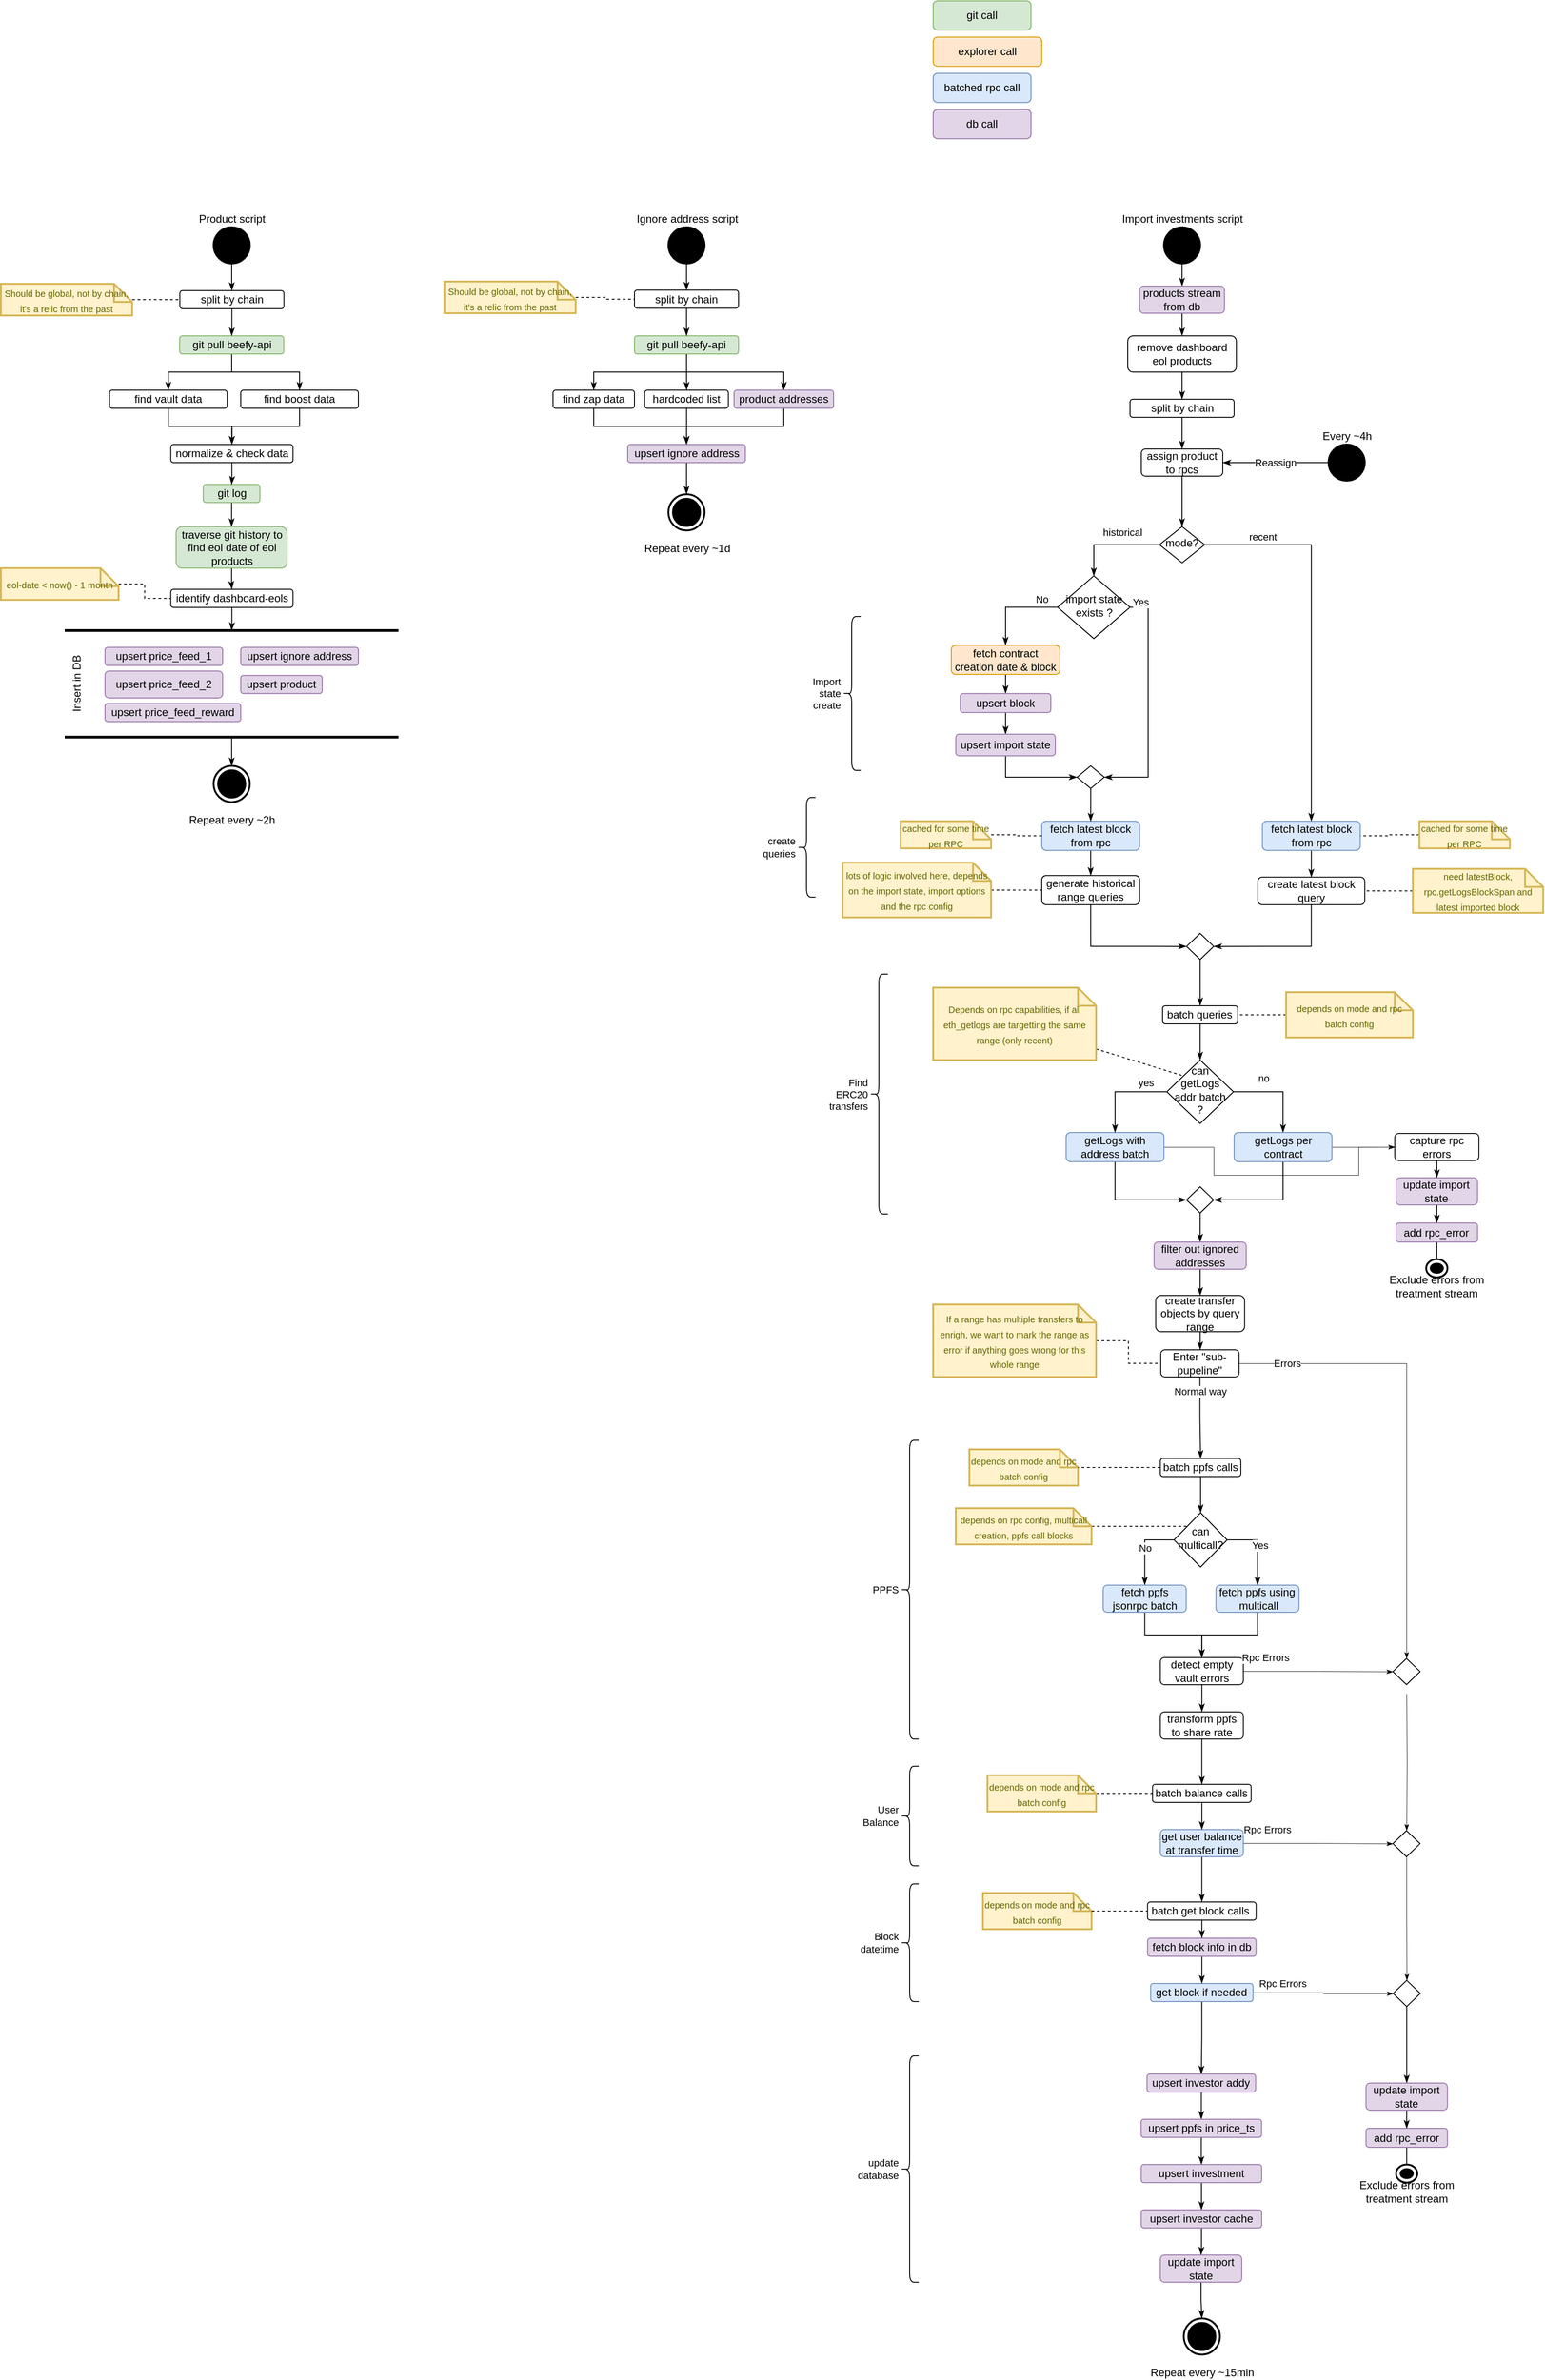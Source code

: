 <mxfile version="21.2.1" type="github">
  <diagram id="C5RBs43oDa-KdzZeNtuy" name="Page-1">
    <mxGraphModel dx="4643" dy="3777" grid="1" gridSize="10" guides="1" tooltips="1" connect="1" arrows="1" fold="1" page="1" pageScale="1" pageWidth="827" pageHeight="1169" math="0" shadow="0">
      <root>
        <mxCell id="WIyWlLk6GJQsqaUBKTNV-0" />
        <mxCell id="WIyWlLk6GJQsqaUBKTNV-1" parent="WIyWlLk6GJQsqaUBKTNV-0" />
        <mxCell id="ZiqXiyuxJ9c71-WuivR--42" style="edgeStyle=orthogonalEdgeStyle;rounded=0;orthogonalLoop=1;jettySize=auto;html=1;endArrow=classicThin;endFill=1;" edge="1" parent="WIyWlLk6GJQsqaUBKTNV-1" source="ZiqXiyuxJ9c71-WuivR--5" target="ZiqXiyuxJ9c71-WuivR--52">
          <mxGeometry relative="1" as="geometry">
            <mxPoint x="80" y="80" as="targetPoint" />
          </mxGeometry>
        </mxCell>
        <mxCell id="ZiqXiyuxJ9c71-WuivR--5" value="Product script" style="shape=ellipse;html=1;fillColor=strokeColor;strokeWidth=2;verticalLabelPosition=top;verticalAlignment=top;perimeter=ellipsePerimeter;labelPosition=center;align=center;verticalAlign=bottom;" vertex="1" parent="WIyWlLk6GJQsqaUBKTNV-1">
          <mxGeometry x="-55" width="40" height="40" as="geometry" />
        </mxCell>
        <mxCell id="ZiqXiyuxJ9c71-WuivR--6" value="upsert product" style="rounded=1;whiteSpace=wrap;html=1;fontSize=12;glass=0;strokeWidth=1;shadow=0;fillColor=#e1d5e7;strokeColor=#9673a6;" vertex="1" parent="WIyWlLk6GJQsqaUBKTNV-1">
          <mxGeometry x="-25" y="495.12" width="90" height="20" as="geometry" />
        </mxCell>
        <mxCell id="ZiqXiyuxJ9c71-WuivR--87" style="edgeStyle=orthogonalEdgeStyle;shape=connector;rounded=0;orthogonalLoop=1;jettySize=auto;html=1;labelBackgroundColor=default;strokeColor=default;fontFamily=Helvetica;fontSize=11;fontColor=default;endArrow=classicThin;endFill=1;" edge="1" parent="WIyWlLk6GJQsqaUBKTNV-1" source="ZiqXiyuxJ9c71-WuivR--8" target="ZiqXiyuxJ9c71-WuivR--10">
          <mxGeometry relative="1" as="geometry" />
        </mxCell>
        <mxCell id="ZiqXiyuxJ9c71-WuivR--88" style="edgeStyle=orthogonalEdgeStyle;shape=connector;rounded=0;orthogonalLoop=1;jettySize=auto;html=1;labelBackgroundColor=default;strokeColor=default;fontFamily=Helvetica;fontSize=11;fontColor=default;endArrow=classicThin;endFill=1;" edge="1" parent="WIyWlLk6GJQsqaUBKTNV-1" source="ZiqXiyuxJ9c71-WuivR--8" target="ZiqXiyuxJ9c71-WuivR--27">
          <mxGeometry relative="1" as="geometry" />
        </mxCell>
        <mxCell id="ZiqXiyuxJ9c71-WuivR--8" value="git pull beefy-api" style="rounded=1;whiteSpace=wrap;html=1;fontSize=12;glass=0;strokeWidth=1;shadow=0;fillColor=#d5e8d4;strokeColor=#82b366;" vertex="1" parent="WIyWlLk6GJQsqaUBKTNV-1">
          <mxGeometry x="-92.5" y="120" width="115" height="20" as="geometry" />
        </mxCell>
        <mxCell id="ZiqXiyuxJ9c71-WuivR--94" style="edgeStyle=orthogonalEdgeStyle;shape=connector;rounded=0;orthogonalLoop=1;jettySize=auto;html=1;labelBackgroundColor=default;strokeColor=default;fontFamily=Helvetica;fontSize=11;fontColor=default;endArrow=classicThin;endFill=1;" edge="1" parent="WIyWlLk6GJQsqaUBKTNV-1" source="ZiqXiyuxJ9c71-WuivR--10" target="ZiqXiyuxJ9c71-WuivR--90">
          <mxGeometry relative="1" as="geometry" />
        </mxCell>
        <mxCell id="ZiqXiyuxJ9c71-WuivR--10" value="find vault data" style="rounded=1;whiteSpace=wrap;html=1;fontSize=12;glass=0;strokeWidth=1;shadow=0;" vertex="1" parent="WIyWlLk6GJQsqaUBKTNV-1">
          <mxGeometry x="-170" y="180" width="130" height="20" as="geometry" />
        </mxCell>
        <mxCell id="ZiqXiyuxJ9c71-WuivR--16" value="upsert&amp;nbsp;price_feed_1" style="rounded=1;whiteSpace=wrap;html=1;fontSize=12;glass=0;strokeWidth=1;shadow=0;fillColor=#e1d5e7;strokeColor=#9673a6;" vertex="1" parent="WIyWlLk6GJQsqaUBKTNV-1">
          <mxGeometry x="-175" y="464.12" width="130" height="20" as="geometry" />
        </mxCell>
        <mxCell id="ZiqXiyuxJ9c71-WuivR--41" style="edgeStyle=orthogonalEdgeStyle;rounded=0;orthogonalLoop=1;jettySize=auto;html=1;endArrow=classicThin;endFill=1;" edge="1" parent="WIyWlLk6GJQsqaUBKTNV-1" source="ZiqXiyuxJ9c71-WuivR--19" target="ZiqXiyuxJ9c71-WuivR--39">
          <mxGeometry relative="1" as="geometry" />
        </mxCell>
        <mxCell id="ZiqXiyuxJ9c71-WuivR--19" value="Insert in DB" style="html=1;shape=mxgraph.sysml.actPart;strokeWidth=3;verticalAlign=top;rotation=-90;whiteSpace=wrap;" vertex="1" parent="WIyWlLk6GJQsqaUBKTNV-1">
          <mxGeometry x="-93.94" y="320" width="117.65" height="368.75" as="geometry" />
        </mxCell>
        <mxCell id="ZiqXiyuxJ9c71-WuivR--20" value="upsert&amp;nbsp;price_feed_2" style="rounded=1;whiteSpace=wrap;html=1;fontSize=12;glass=0;strokeWidth=1;shadow=0;fillColor=#e1d5e7;strokeColor=#9673a6;" vertex="1" parent="WIyWlLk6GJQsqaUBKTNV-1">
          <mxGeometry x="-175" y="490.24" width="130" height="29.76" as="geometry" />
        </mxCell>
        <mxCell id="ZiqXiyuxJ9c71-WuivR--23" value="upsert price_feed_reward" style="rounded=1;whiteSpace=wrap;html=1;fontSize=12;glass=0;strokeWidth=1;shadow=0;fillColor=#e1d5e7;strokeColor=#9673a6;" vertex="1" parent="WIyWlLk6GJQsqaUBKTNV-1">
          <mxGeometry x="-175" y="526.12" width="150" height="20" as="geometry" />
        </mxCell>
        <mxCell id="ZiqXiyuxJ9c71-WuivR--24" value="upsert ignore address" style="rounded=1;whiteSpace=wrap;html=1;fontSize=12;glass=0;strokeWidth=1;shadow=0;fillColor=#e1d5e7;strokeColor=#9673a6;" vertex="1" parent="WIyWlLk6GJQsqaUBKTNV-1">
          <mxGeometry x="-25" y="464.12" width="130" height="20" as="geometry" />
        </mxCell>
        <mxCell id="ZiqXiyuxJ9c71-WuivR--93" style="edgeStyle=orthogonalEdgeStyle;shape=connector;rounded=0;orthogonalLoop=1;jettySize=auto;html=1;labelBackgroundColor=default;strokeColor=default;fontFamily=Helvetica;fontSize=11;fontColor=default;endArrow=classicThin;endFill=1;" edge="1" parent="WIyWlLk6GJQsqaUBKTNV-1" source="ZiqXiyuxJ9c71-WuivR--27" target="ZiqXiyuxJ9c71-WuivR--90">
          <mxGeometry relative="1" as="geometry" />
        </mxCell>
        <mxCell id="ZiqXiyuxJ9c71-WuivR--27" value="find boost data" style="rounded=1;whiteSpace=wrap;html=1;fontSize=12;glass=0;strokeWidth=1;shadow=0;" vertex="1" parent="WIyWlLk6GJQsqaUBKTNV-1">
          <mxGeometry x="-25" y="180" width="130" height="20" as="geometry" />
        </mxCell>
        <mxCell id="ZiqXiyuxJ9c71-WuivR--40" style="edgeStyle=orthogonalEdgeStyle;rounded=0;orthogonalLoop=1;jettySize=auto;html=1;endArrow=classicThin;endFill=1;" edge="1" parent="WIyWlLk6GJQsqaUBKTNV-1" source="ZiqXiyuxJ9c71-WuivR--89" target="ZiqXiyuxJ9c71-WuivR--78">
          <mxGeometry relative="1" as="geometry">
            <mxPoint x="-35" y="350" as="sourcePoint" />
          </mxGeometry>
        </mxCell>
        <mxCell id="ZiqXiyuxJ9c71-WuivR--39" value="Repeat every ~2h" style="html=1;shape=mxgraph.sysml.actFinal;strokeWidth=2;verticalLabelPosition=bottom;verticalAlignment=top;" vertex="1" parent="WIyWlLk6GJQsqaUBKTNV-1">
          <mxGeometry x="-55.0" y="595" width="40" height="40" as="geometry" />
        </mxCell>
        <mxCell id="ZiqXiyuxJ9c71-WuivR--57" style="edgeStyle=orthogonalEdgeStyle;rounded=0;orthogonalLoop=1;jettySize=auto;html=1;endArrow=classicThin;endFill=1;" edge="1" parent="WIyWlLk6GJQsqaUBKTNV-1" source="ZiqXiyuxJ9c71-WuivR--45" target="ZiqXiyuxJ9c71-WuivR--54">
          <mxGeometry relative="1" as="geometry" />
        </mxCell>
        <mxCell id="ZiqXiyuxJ9c71-WuivR--45" value="Ignore address script" style="shape=ellipse;html=1;fillColor=strokeColor;strokeWidth=2;verticalLabelPosition=top;verticalAlignment=top;perimeter=ellipsePerimeter;labelPosition=center;align=center;verticalAlign=bottom;" vertex="1" parent="WIyWlLk6GJQsqaUBKTNV-1">
          <mxGeometry x="447.5" width="40" height="40" as="geometry" />
        </mxCell>
        <mxCell id="ZiqXiyuxJ9c71-WuivR--61" style="edgeStyle=orthogonalEdgeStyle;shape=connector;rounded=0;orthogonalLoop=1;jettySize=auto;html=1;labelBackgroundColor=default;strokeColor=default;fontFamily=Helvetica;fontSize=11;fontColor=default;endArrow=classicThin;endFill=1;" edge="1" parent="WIyWlLk6GJQsqaUBKTNV-1" source="ZiqXiyuxJ9c71-WuivR--46" target="ZiqXiyuxJ9c71-WuivR--59">
          <mxGeometry relative="1" as="geometry" />
        </mxCell>
        <mxCell id="ZiqXiyuxJ9c71-WuivR--62" style="edgeStyle=orthogonalEdgeStyle;shape=connector;rounded=0;orthogonalLoop=1;jettySize=auto;html=1;labelBackgroundColor=default;strokeColor=default;fontFamily=Helvetica;fontSize=11;fontColor=default;endArrow=classicThin;endFill=1;" edge="1" parent="WIyWlLk6GJQsqaUBKTNV-1" source="ZiqXiyuxJ9c71-WuivR--46" target="ZiqXiyuxJ9c71-WuivR--60">
          <mxGeometry relative="1" as="geometry" />
        </mxCell>
        <mxCell id="ZiqXiyuxJ9c71-WuivR--64" style="edgeStyle=orthogonalEdgeStyle;shape=connector;rounded=0;orthogonalLoop=1;jettySize=auto;html=1;labelBackgroundColor=default;strokeColor=default;fontFamily=Helvetica;fontSize=11;fontColor=default;endArrow=classicThin;endFill=1;" edge="1" parent="WIyWlLk6GJQsqaUBKTNV-1" source="ZiqXiyuxJ9c71-WuivR--46" target="ZiqXiyuxJ9c71-WuivR--63">
          <mxGeometry relative="1" as="geometry" />
        </mxCell>
        <mxCell id="ZiqXiyuxJ9c71-WuivR--46" value="git pull beefy-api" style="rounded=1;whiteSpace=wrap;html=1;fontSize=12;glass=0;strokeWidth=1;shadow=0;fillColor=#d5e8d4;strokeColor=#82b366;" vertex="1" parent="WIyWlLk6GJQsqaUBKTNV-1">
          <mxGeometry x="410" y="120" width="115" height="20" as="geometry" />
        </mxCell>
        <mxCell id="ZiqXiyuxJ9c71-WuivR--51" style="edgeStyle=orthogonalEdgeStyle;rounded=0;orthogonalLoop=1;jettySize=auto;html=1;endArrow=none;endFill=0;dashed=1;" edge="1" parent="WIyWlLk6GJQsqaUBKTNV-1" source="ZiqXiyuxJ9c71-WuivR--131" target="ZiqXiyuxJ9c71-WuivR--52">
          <mxGeometry relative="1" as="geometry">
            <mxPoint x="-140" y="79.5" as="sourcePoint" />
            <mxPoint x="-303.6" y="272.805" as="targetPoint" />
          </mxGeometry>
        </mxCell>
        <mxCell id="ZiqXiyuxJ9c71-WuivR--53" style="edgeStyle=orthogonalEdgeStyle;rounded=0;orthogonalLoop=1;jettySize=auto;html=1;endArrow=classicThin;endFill=1;" edge="1" parent="WIyWlLk6GJQsqaUBKTNV-1" source="ZiqXiyuxJ9c71-WuivR--52" target="ZiqXiyuxJ9c71-WuivR--8">
          <mxGeometry relative="1" as="geometry" />
        </mxCell>
        <mxCell id="ZiqXiyuxJ9c71-WuivR--52" value="split by chain" style="rounded=1;whiteSpace=wrap;html=1;fontSize=12;glass=0;strokeWidth=1;shadow=0;" vertex="1" parent="WIyWlLk6GJQsqaUBKTNV-1">
          <mxGeometry x="-92.29" y="70" width="115" height="20" as="geometry" />
        </mxCell>
        <mxCell id="ZiqXiyuxJ9c71-WuivR--58" style="edgeStyle=orthogonalEdgeStyle;rounded=0;orthogonalLoop=1;jettySize=auto;html=1;endArrow=classicThin;endFill=1;" edge="1" parent="WIyWlLk6GJQsqaUBKTNV-1" source="ZiqXiyuxJ9c71-WuivR--54" target="ZiqXiyuxJ9c71-WuivR--46">
          <mxGeometry relative="1" as="geometry" />
        </mxCell>
        <mxCell id="ZiqXiyuxJ9c71-WuivR--54" value="split by chain" style="rounded=1;whiteSpace=wrap;html=1;fontSize=12;glass=0;strokeWidth=1;shadow=0;" vertex="1" parent="WIyWlLk6GJQsqaUBKTNV-1">
          <mxGeometry x="410" y="69.5" width="115" height="20" as="geometry" />
        </mxCell>
        <mxCell id="ZiqXiyuxJ9c71-WuivR--56" style="edgeStyle=orthogonalEdgeStyle;rounded=0;orthogonalLoop=1;jettySize=auto;html=1;endArrow=none;endFill=0;dashed=1;" edge="1" parent="WIyWlLk6GJQsqaUBKTNV-1" source="ZiqXiyuxJ9c71-WuivR--133" target="ZiqXiyuxJ9c71-WuivR--54">
          <mxGeometry relative="1" as="geometry">
            <mxPoint x="380" y="79.5" as="sourcePoint" />
          </mxGeometry>
        </mxCell>
        <mxCell id="ZiqXiyuxJ9c71-WuivR--66" style="edgeStyle=orthogonalEdgeStyle;shape=connector;rounded=0;orthogonalLoop=1;jettySize=auto;html=1;labelBackgroundColor=default;strokeColor=default;fontFamily=Helvetica;fontSize=11;fontColor=default;endArrow=classicThin;endFill=1;" edge="1" parent="WIyWlLk6GJQsqaUBKTNV-1" source="ZiqXiyuxJ9c71-WuivR--59" target="ZiqXiyuxJ9c71-WuivR--65">
          <mxGeometry relative="1" as="geometry" />
        </mxCell>
        <mxCell id="ZiqXiyuxJ9c71-WuivR--59" value="find zap data" style="rounded=1;whiteSpace=wrap;html=1;fontSize=12;glass=0;strokeWidth=1;shadow=0;" vertex="1" parent="WIyWlLk6GJQsqaUBKTNV-1">
          <mxGeometry x="320" y="180" width="90" height="20" as="geometry" />
        </mxCell>
        <mxCell id="ZiqXiyuxJ9c71-WuivR--67" style="edgeStyle=orthogonalEdgeStyle;shape=connector;rounded=0;orthogonalLoop=1;jettySize=auto;html=1;labelBackgroundColor=default;strokeColor=default;fontFamily=Helvetica;fontSize=11;fontColor=default;endArrow=classicThin;endFill=1;" edge="1" parent="WIyWlLk6GJQsqaUBKTNV-1" source="ZiqXiyuxJ9c71-WuivR--60" target="ZiqXiyuxJ9c71-WuivR--65">
          <mxGeometry relative="1" as="geometry" />
        </mxCell>
        <mxCell id="ZiqXiyuxJ9c71-WuivR--60" value="hardcoded list" style="rounded=1;whiteSpace=wrap;html=1;fontSize=12;glass=0;strokeWidth=1;shadow=0;" vertex="1" parent="WIyWlLk6GJQsqaUBKTNV-1">
          <mxGeometry x="421.25" y="180" width="92.5" height="20" as="geometry" />
        </mxCell>
        <mxCell id="ZiqXiyuxJ9c71-WuivR--68" style="edgeStyle=orthogonalEdgeStyle;shape=connector;rounded=0;orthogonalLoop=1;jettySize=auto;html=1;labelBackgroundColor=default;strokeColor=default;fontFamily=Helvetica;fontSize=11;fontColor=default;endArrow=classicThin;endFill=1;" edge="1" parent="WIyWlLk6GJQsqaUBKTNV-1" source="ZiqXiyuxJ9c71-WuivR--63" target="ZiqXiyuxJ9c71-WuivR--65">
          <mxGeometry relative="1" as="geometry" />
        </mxCell>
        <mxCell id="ZiqXiyuxJ9c71-WuivR--63" value="product addresses" style="rounded=1;whiteSpace=wrap;html=1;fontSize=12;glass=0;strokeWidth=1;shadow=0;fillColor=#e1d5e7;strokeColor=#9673a6;" vertex="1" parent="WIyWlLk6GJQsqaUBKTNV-1">
          <mxGeometry x="520" y="180" width="110" height="20" as="geometry" />
        </mxCell>
        <mxCell id="ZiqXiyuxJ9c71-WuivR--70" style="edgeStyle=orthogonalEdgeStyle;shape=connector;rounded=0;orthogonalLoop=1;jettySize=auto;html=1;labelBackgroundColor=default;strokeColor=default;fontFamily=Helvetica;fontSize=11;fontColor=default;endArrow=classicThin;endFill=1;" edge="1" parent="WIyWlLk6GJQsqaUBKTNV-1" source="ZiqXiyuxJ9c71-WuivR--65" target="ZiqXiyuxJ9c71-WuivR--69">
          <mxGeometry relative="1" as="geometry" />
        </mxCell>
        <mxCell id="ZiqXiyuxJ9c71-WuivR--65" value="upsert ignore address" style="rounded=1;whiteSpace=wrap;html=1;fontSize=12;glass=0;strokeWidth=1;shadow=0;fillColor=#e1d5e7;strokeColor=#9673a6;" vertex="1" parent="WIyWlLk6GJQsqaUBKTNV-1">
          <mxGeometry x="402.5" y="240" width="130" height="20" as="geometry" />
        </mxCell>
        <mxCell id="ZiqXiyuxJ9c71-WuivR--69" value="Repeat every ~1d" style="html=1;shape=mxgraph.sysml.actFinal;strokeWidth=2;verticalLabelPosition=bottom;verticalAlignment=top;" vertex="1" parent="WIyWlLk6GJQsqaUBKTNV-1">
          <mxGeometry x="447.5" y="295" width="40" height="40" as="geometry" />
        </mxCell>
        <mxCell id="ZiqXiyuxJ9c71-WuivR--95" style="edgeStyle=orthogonalEdgeStyle;shape=connector;rounded=0;orthogonalLoop=1;jettySize=auto;html=1;labelBackgroundColor=default;strokeColor=default;fontFamily=Helvetica;fontSize=11;fontColor=default;endArrow=classicThin;endFill=1;" edge="1" parent="WIyWlLk6GJQsqaUBKTNV-1" source="ZiqXiyuxJ9c71-WuivR--73" target="ZiqXiyuxJ9c71-WuivR--75">
          <mxGeometry relative="1" as="geometry" />
        </mxCell>
        <mxCell id="ZiqXiyuxJ9c71-WuivR--73" value="Import investments script" style="shape=ellipse;html=1;fillColor=strokeColor;strokeWidth=2;verticalLabelPosition=top;verticalAlignment=top;perimeter=ellipsePerimeter;labelPosition=center;align=center;verticalAlign=bottom;" vertex="1" parent="WIyWlLk6GJQsqaUBKTNV-1">
          <mxGeometry x="995" width="40" height="40" as="geometry" />
        </mxCell>
        <mxCell id="ZiqXiyuxJ9c71-WuivR--101" value="historical" style="edgeStyle=orthogonalEdgeStyle;shape=connector;rounded=0;orthogonalLoop=1;jettySize=auto;html=1;labelBackgroundColor=default;strokeColor=default;fontFamily=Helvetica;fontSize=11;fontColor=default;endArrow=classicThin;endFill=1;" edge="1" parent="WIyWlLk6GJQsqaUBKTNV-1" source="ZiqXiyuxJ9c71-WuivR--74" target="ZiqXiyuxJ9c71-WuivR--98">
          <mxGeometry x="-0.235" y="-14" relative="1" as="geometry">
            <mxPoint as="offset" />
          </mxGeometry>
        </mxCell>
        <mxCell id="ZiqXiyuxJ9c71-WuivR--102" style="edgeStyle=orthogonalEdgeStyle;shape=connector;rounded=0;orthogonalLoop=1;jettySize=auto;html=1;labelBackgroundColor=default;strokeColor=default;fontFamily=Helvetica;fontSize=11;fontColor=default;endArrow=classicThin;endFill=1;" edge="1" parent="WIyWlLk6GJQsqaUBKTNV-1" source="ZiqXiyuxJ9c71-WuivR--74" target="ZiqXiyuxJ9c71-WuivR--119">
          <mxGeometry relative="1" as="geometry">
            <mxPoint x="1150" y="370.74" as="targetPoint" />
          </mxGeometry>
        </mxCell>
        <mxCell id="ZiqXiyuxJ9c71-WuivR--105" value="recent" style="edgeLabel;html=1;align=center;verticalAlign=middle;resizable=0;points=[];fontSize=11;fontFamily=Helvetica;fontColor=default;" vertex="1" connectable="0" parent="ZiqXiyuxJ9c71-WuivR--102">
          <mxGeometry x="-0.295" y="-3" relative="1" as="geometry">
            <mxPoint x="-51" y="-40" as="offset" />
          </mxGeometry>
        </mxCell>
        <mxCell id="ZiqXiyuxJ9c71-WuivR--74" value="mode?" style="rhombus;whiteSpace=wrap;html=1;shadow=0;fontFamily=Helvetica;fontSize=12;align=center;strokeWidth=1;spacing=6;spacingTop=-4;" vertex="1" parent="WIyWlLk6GJQsqaUBKTNV-1">
          <mxGeometry x="990" y="330.74" width="50" height="40" as="geometry" />
        </mxCell>
        <mxCell id="ZiqXiyuxJ9c71-WuivR--96" style="edgeStyle=orthogonalEdgeStyle;shape=connector;rounded=0;orthogonalLoop=1;jettySize=auto;html=1;labelBackgroundColor=default;strokeColor=default;fontFamily=Helvetica;fontSize=11;fontColor=default;endArrow=classicThin;endFill=1;" edge="1" parent="WIyWlLk6GJQsqaUBKTNV-1" source="ZiqXiyuxJ9c71-WuivR--75" target="ZiqXiyuxJ9c71-WuivR--77">
          <mxGeometry relative="1" as="geometry" />
        </mxCell>
        <mxCell id="ZiqXiyuxJ9c71-WuivR--75" value="products stream from db" style="rounded=1;whiteSpace=wrap;html=1;fontSize=12;glass=0;strokeWidth=1;shadow=0;fillColor=#e1d5e7;strokeColor=#9673a6;" vertex="1" parent="WIyWlLk6GJQsqaUBKTNV-1">
          <mxGeometry x="968.13" y="65" width="93.75" height="30" as="geometry" />
        </mxCell>
        <mxCell id="ZiqXiyuxJ9c71-WuivR--100" style="edgeStyle=orthogonalEdgeStyle;shape=connector;rounded=0;orthogonalLoop=1;jettySize=auto;html=1;labelBackgroundColor=default;strokeColor=default;fontFamily=Helvetica;fontSize=11;fontColor=default;endArrow=classicThin;endFill=1;" edge="1" parent="WIyWlLk6GJQsqaUBKTNV-1" source="ZiqXiyuxJ9c71-WuivR--76" target="ZiqXiyuxJ9c71-WuivR--112">
          <mxGeometry relative="1" as="geometry" />
        </mxCell>
        <mxCell id="ZiqXiyuxJ9c71-WuivR--76" value="split by chain" style="rounded=1;whiteSpace=wrap;html=1;fontSize=12;glass=0;strokeWidth=1;shadow=0;" vertex="1" parent="WIyWlLk6GJQsqaUBKTNV-1">
          <mxGeometry x="957.51" y="190" width="115" height="20" as="geometry" />
        </mxCell>
        <mxCell id="ZiqXiyuxJ9c71-WuivR--97" style="edgeStyle=orthogonalEdgeStyle;shape=connector;rounded=0;orthogonalLoop=1;jettySize=auto;html=1;labelBackgroundColor=default;strokeColor=default;fontFamily=Helvetica;fontSize=11;fontColor=default;endArrow=classicThin;endFill=1;" edge="1" parent="WIyWlLk6GJQsqaUBKTNV-1" source="ZiqXiyuxJ9c71-WuivR--77" target="ZiqXiyuxJ9c71-WuivR--76">
          <mxGeometry relative="1" as="geometry" />
        </mxCell>
        <mxCell id="ZiqXiyuxJ9c71-WuivR--77" value="remove dashboard eol products" style="rounded=1;whiteSpace=wrap;html=1;fontSize=12;glass=0;strokeWidth=1;shadow=0;" vertex="1" parent="WIyWlLk6GJQsqaUBKTNV-1">
          <mxGeometry x="955" y="120" width="120" height="40" as="geometry" />
        </mxCell>
        <mxCell id="ZiqXiyuxJ9c71-WuivR--79" style="edgeStyle=orthogonalEdgeStyle;shape=connector;rounded=0;orthogonalLoop=1;jettySize=auto;html=1;labelBackgroundColor=default;strokeColor=default;fontFamily=Helvetica;fontSize=11;fontColor=default;endArrow=classicThin;endFill=1;" edge="1" parent="WIyWlLk6GJQsqaUBKTNV-1" source="ZiqXiyuxJ9c71-WuivR--78" target="ZiqXiyuxJ9c71-WuivR--19">
          <mxGeometry relative="1" as="geometry" />
        </mxCell>
        <mxCell id="ZiqXiyuxJ9c71-WuivR--78" value="identify dashboard-eols" style="rounded=1;whiteSpace=wrap;html=1;fontSize=12;glass=0;strokeWidth=1;shadow=0;" vertex="1" parent="WIyWlLk6GJQsqaUBKTNV-1">
          <mxGeometry x="-102.29" y="400" width="135" height="20" as="geometry" />
        </mxCell>
        <mxCell id="ZiqXiyuxJ9c71-WuivR--81" style="edgeStyle=orthogonalEdgeStyle;shape=connector;rounded=0;orthogonalLoop=1;jettySize=auto;html=1;labelBackgroundColor=default;strokeColor=default;fontFamily=Helvetica;fontSize=11;fontColor=default;endArrow=none;endFill=0;dashed=1;" edge="1" parent="WIyWlLk6GJQsqaUBKTNV-1" source="ZiqXiyuxJ9c71-WuivR--80" target="ZiqXiyuxJ9c71-WuivR--78">
          <mxGeometry relative="1" as="geometry" />
        </mxCell>
        <mxCell id="ZiqXiyuxJ9c71-WuivR--80" value="&lt;font size=&quot;1&quot;&gt;eol-date &amp;lt; now() - 1 month&lt;/font&gt;" style="shape=note;strokeWidth=2;fontSize=14;size=20;whiteSpace=wrap;html=1;fillColor=#fff2cc;strokeColor=#d6b656;fontColor=#666600;" vertex="1" parent="WIyWlLk6GJQsqaUBKTNV-1">
          <mxGeometry x="-290" y="376.62" width="130" height="35" as="geometry" />
        </mxCell>
        <mxCell id="ZiqXiyuxJ9c71-WuivR--91" style="edgeStyle=orthogonalEdgeStyle;shape=connector;rounded=0;orthogonalLoop=1;jettySize=auto;html=1;labelBackgroundColor=default;strokeColor=default;fontFamily=Helvetica;fontSize=11;fontColor=default;endArrow=classicThin;endFill=1;" edge="1" parent="WIyWlLk6GJQsqaUBKTNV-1" source="ZiqXiyuxJ9c71-WuivR--86" target="ZiqXiyuxJ9c71-WuivR--89">
          <mxGeometry relative="1" as="geometry" />
        </mxCell>
        <mxCell id="ZiqXiyuxJ9c71-WuivR--86" value="git log" style="rounded=1;whiteSpace=wrap;html=1;fontSize=12;glass=0;strokeWidth=1;shadow=0;fillColor=#d5e8d4;strokeColor=#82b366;" vertex="1" parent="WIyWlLk6GJQsqaUBKTNV-1">
          <mxGeometry x="-66.43" y="284.12" width="62.62" height="20" as="geometry" />
        </mxCell>
        <mxCell id="ZiqXiyuxJ9c71-WuivR--89" value="traverse git history to find eol date of eol products" style="rounded=1;whiteSpace=wrap;html=1;fontSize=12;glass=0;strokeWidth=1;shadow=0;fillColor=#d5e8d4;strokeColor=#82b366;" vertex="1" parent="WIyWlLk6GJQsqaUBKTNV-1">
          <mxGeometry x="-96.43" y="330.74" width="122.62" height="45.88" as="geometry" />
        </mxCell>
        <mxCell id="ZiqXiyuxJ9c71-WuivR--92" style="edgeStyle=orthogonalEdgeStyle;shape=connector;rounded=0;orthogonalLoop=1;jettySize=auto;html=1;labelBackgroundColor=default;strokeColor=default;fontFamily=Helvetica;fontSize=11;fontColor=default;endArrow=classicThin;endFill=1;" edge="1" parent="WIyWlLk6GJQsqaUBKTNV-1" source="ZiqXiyuxJ9c71-WuivR--90" target="ZiqXiyuxJ9c71-WuivR--86">
          <mxGeometry relative="1" as="geometry" />
        </mxCell>
        <mxCell id="ZiqXiyuxJ9c71-WuivR--90" value="normalize &amp;amp; check data" style="rounded=1;whiteSpace=wrap;html=1;fontSize=12;glass=0;strokeWidth=1;shadow=0;" vertex="1" parent="WIyWlLk6GJQsqaUBKTNV-1">
          <mxGeometry x="-102.29" y="240" width="135" height="20" as="geometry" />
        </mxCell>
        <mxCell id="ZiqXiyuxJ9c71-WuivR--125" style="edgeStyle=orthogonalEdgeStyle;shape=connector;rounded=0;orthogonalLoop=1;jettySize=auto;html=1;labelBackgroundColor=default;strokeColor=default;fontFamily=Helvetica;fontSize=11;fontColor=default;endArrow=classicThin;endFill=1;exitX=1;exitY=0.5;exitDx=0;exitDy=0;entryX=1;entryY=0.5;entryDx=0;entryDy=0;" edge="1" parent="WIyWlLk6GJQsqaUBKTNV-1" source="ZiqXiyuxJ9c71-WuivR--98" target="ZiqXiyuxJ9c71-WuivR--142">
          <mxGeometry relative="1" as="geometry" />
        </mxCell>
        <mxCell id="ZiqXiyuxJ9c71-WuivR--126" value="Yes" style="edgeLabel;html=1;align=center;verticalAlign=middle;resizable=0;points=[];fontSize=11;fontFamily=Helvetica;fontColor=default;" vertex="1" connectable="0" parent="ZiqXiyuxJ9c71-WuivR--125">
          <mxGeometry x="-0.772" y="2" relative="1" as="geometry">
            <mxPoint x="-11" y="-15" as="offset" />
          </mxGeometry>
        </mxCell>
        <mxCell id="ZiqXiyuxJ9c71-WuivR--136" style="edgeStyle=orthogonalEdgeStyle;shape=connector;rounded=0;orthogonalLoop=1;jettySize=auto;html=1;exitX=0;exitY=0.5;exitDx=0;exitDy=0;labelBackgroundColor=default;strokeColor=default;fontFamily=Helvetica;fontSize=11;fontColor=default;endArrow=classicThin;endFill=1;" edge="1" parent="WIyWlLk6GJQsqaUBKTNV-1" source="ZiqXiyuxJ9c71-WuivR--98" target="ZiqXiyuxJ9c71-WuivR--127">
          <mxGeometry relative="1" as="geometry" />
        </mxCell>
        <mxCell id="ZiqXiyuxJ9c71-WuivR--137" value="No" style="edgeLabel;html=1;align=center;verticalAlign=middle;resizable=0;points=[];fontSize=11;fontFamily=Helvetica;fontColor=default;" vertex="1" connectable="0" parent="ZiqXiyuxJ9c71-WuivR--136">
          <mxGeometry x="-0.708" relative="1" as="geometry">
            <mxPoint x="-3" y="-9" as="offset" />
          </mxGeometry>
        </mxCell>
        <mxCell id="ZiqXiyuxJ9c71-WuivR--98" value="import state exists ?" style="rhombus;whiteSpace=wrap;html=1;shadow=0;fontFamily=Helvetica;fontSize=12;align=center;strokeWidth=1;spacing=6;spacingTop=-4;" vertex="1" parent="WIyWlLk6GJQsqaUBKTNV-1">
          <mxGeometry x="877.51" y="385.16" width="80" height="69.26" as="geometry" />
        </mxCell>
        <mxCell id="ZiqXiyuxJ9c71-WuivR--153" style="edgeStyle=orthogonalEdgeStyle;shape=connector;rounded=0;orthogonalLoop=1;jettySize=auto;html=1;entryX=1;entryY=0.5;entryDx=0;entryDy=0;labelBackgroundColor=default;strokeColor=default;fontFamily=Helvetica;fontSize=11;fontColor=default;endArrow=classicThin;endFill=1;exitX=0.5;exitY=1;exitDx=0;exitDy=0;" edge="1" parent="WIyWlLk6GJQsqaUBKTNV-1" source="ZiqXiyuxJ9c71-WuivR--109" target="ZiqXiyuxJ9c71-WuivR--151">
          <mxGeometry relative="1" as="geometry" />
        </mxCell>
        <mxCell id="ZiqXiyuxJ9c71-WuivR--109" value="create latest block query" style="rounded=1;whiteSpace=wrap;html=1;fontSize=12;glass=0;strokeWidth=1;shadow=0;" vertex="1" parent="WIyWlLk6GJQsqaUBKTNV-1">
          <mxGeometry x="1098.76" y="717.88" width="118.12" height="30.44" as="geometry" />
        </mxCell>
        <mxCell id="ZiqXiyuxJ9c71-WuivR--115" style="edgeStyle=orthogonalEdgeStyle;shape=connector;rounded=0;orthogonalLoop=1;jettySize=auto;html=1;labelBackgroundColor=default;strokeColor=default;fontFamily=Helvetica;fontSize=11;fontColor=default;endArrow=classicThin;endFill=1;" edge="1" parent="WIyWlLk6GJQsqaUBKTNV-1" source="ZiqXiyuxJ9c71-WuivR--112" target="ZiqXiyuxJ9c71-WuivR--74">
          <mxGeometry relative="1" as="geometry" />
        </mxCell>
        <mxCell id="ZiqXiyuxJ9c71-WuivR--112" value="assign product to rpcs" style="rounded=1;whiteSpace=wrap;html=1;fontSize=12;glass=0;strokeWidth=1;shadow=0;" vertex="1" parent="WIyWlLk6GJQsqaUBKTNV-1">
          <mxGeometry x="970" y="245" width="90" height="30" as="geometry" />
        </mxCell>
        <mxCell id="ZiqXiyuxJ9c71-WuivR--114" value="Reassign" style="edgeStyle=orthogonalEdgeStyle;shape=connector;rounded=0;orthogonalLoop=1;jettySize=auto;html=1;labelBackgroundColor=default;strokeColor=default;fontFamily=Helvetica;fontSize=11;fontColor=default;endArrow=classicThin;endFill=1;" edge="1" parent="WIyWlLk6GJQsqaUBKTNV-1" source="ZiqXiyuxJ9c71-WuivR--113" target="ZiqXiyuxJ9c71-WuivR--112">
          <mxGeometry relative="1" as="geometry" />
        </mxCell>
        <mxCell id="ZiqXiyuxJ9c71-WuivR--113" value="Every ~4h" style="shape=ellipse;html=1;fillColor=strokeColor;strokeWidth=2;verticalLabelPosition=top;verticalAlignment=top;perimeter=ellipsePerimeter;labelPosition=center;align=center;verticalAlign=bottom;" vertex="1" parent="WIyWlLk6GJQsqaUBKTNV-1">
          <mxGeometry x="1176.88" y="240" width="40" height="40" as="geometry" />
        </mxCell>
        <mxCell id="ZiqXiyuxJ9c71-WuivR--121" style="edgeStyle=orthogonalEdgeStyle;shape=connector;rounded=0;orthogonalLoop=1;jettySize=auto;html=1;labelBackgroundColor=default;strokeColor=default;fontFamily=Helvetica;fontSize=11;fontColor=default;endArrow=none;endFill=0;dashed=1;" edge="1" parent="WIyWlLk6GJQsqaUBKTNV-1" source="ZiqXiyuxJ9c71-WuivR--118" target="ZiqXiyuxJ9c71-WuivR--109">
          <mxGeometry relative="1" as="geometry" />
        </mxCell>
        <mxCell id="ZiqXiyuxJ9c71-WuivR--118" value="&lt;font size=&quot;1&quot;&gt;need latestBlock, rpc.getLogsBlockSpan and latest imported block&lt;/font&gt;" style="shape=note;strokeWidth=2;fontSize=14;size=20;whiteSpace=wrap;html=1;fillColor=#fff2cc;strokeColor=#d6b656;fontColor=#666600;" vertex="1" parent="WIyWlLk6GJQsqaUBKTNV-1">
          <mxGeometry x="1270" y="708.8" width="144" height="48.6" as="geometry" />
        </mxCell>
        <mxCell id="ZiqXiyuxJ9c71-WuivR--120" style="edgeStyle=orthogonalEdgeStyle;shape=connector;rounded=0;orthogonalLoop=1;jettySize=auto;html=1;labelBackgroundColor=default;strokeColor=default;fontFamily=Helvetica;fontSize=11;fontColor=default;endArrow=classicThin;endFill=1;" edge="1" parent="WIyWlLk6GJQsqaUBKTNV-1" source="ZiqXiyuxJ9c71-WuivR--119" target="ZiqXiyuxJ9c71-WuivR--109">
          <mxGeometry relative="1" as="geometry" />
        </mxCell>
        <mxCell id="ZiqXiyuxJ9c71-WuivR--119" value="fetch latest block from rpc" style="rounded=1;whiteSpace=wrap;html=1;fontSize=12;glass=0;strokeWidth=1;shadow=0;fillColor=#dae8fc;strokeColor=#6c8ebf;" vertex="1" parent="WIyWlLk6GJQsqaUBKTNV-1">
          <mxGeometry x="1103.76" y="656.12" width="108.12" height="32.2" as="geometry" />
        </mxCell>
        <mxCell id="ZiqXiyuxJ9c71-WuivR--123" style="edgeStyle=orthogonalEdgeStyle;shape=connector;rounded=0;orthogonalLoop=1;jettySize=auto;html=1;labelBackgroundColor=default;strokeColor=default;fontFamily=Helvetica;fontSize=11;fontColor=default;endArrow=none;endFill=0;dashed=1;" edge="1" parent="WIyWlLk6GJQsqaUBKTNV-1" source="ZiqXiyuxJ9c71-WuivR--122" target="ZiqXiyuxJ9c71-WuivR--119">
          <mxGeometry relative="1" as="geometry" />
        </mxCell>
        <mxCell id="ZiqXiyuxJ9c71-WuivR--122" value="&lt;font size=&quot;1&quot;&gt;cached for some time per RPC&lt;/font&gt;" style="shape=note;strokeWidth=2;fontSize=14;size=20;whiteSpace=wrap;html=1;fillColor=#fff2cc;strokeColor=#d6b656;fontColor=#666600;" vertex="1" parent="WIyWlLk6GJQsqaUBKTNV-1">
          <mxGeometry x="1277.24" y="656.12" width="100" height="30" as="geometry" />
        </mxCell>
        <mxCell id="ZiqXiyuxJ9c71-WuivR--147" style="edgeStyle=orthogonalEdgeStyle;shape=connector;rounded=0;orthogonalLoop=1;jettySize=auto;html=1;labelBackgroundColor=default;strokeColor=default;fontFamily=Helvetica;fontSize=11;fontColor=default;endArrow=classicThin;endFill=1;" edge="1" parent="WIyWlLk6GJQsqaUBKTNV-1" source="ZiqXiyuxJ9c71-WuivR--124" target="ZiqXiyuxJ9c71-WuivR--146">
          <mxGeometry relative="1" as="geometry" />
        </mxCell>
        <mxCell id="ZiqXiyuxJ9c71-WuivR--124" value="fetch latest block from rpc" style="rounded=1;whiteSpace=wrap;html=1;fontSize=12;glass=0;strokeWidth=1;shadow=0;fillColor=#dae8fc;strokeColor=#6c8ebf;" vertex="1" parent="WIyWlLk6GJQsqaUBKTNV-1">
          <mxGeometry x="860.0" y="656.12" width="108.12" height="32.2" as="geometry" />
        </mxCell>
        <mxCell id="ZiqXiyuxJ9c71-WuivR--139" style="edgeStyle=orthogonalEdgeStyle;shape=connector;rounded=0;orthogonalLoop=1;jettySize=auto;html=1;labelBackgroundColor=default;strokeColor=default;fontFamily=Helvetica;fontSize=11;fontColor=default;endArrow=classicThin;endFill=1;" edge="1" parent="WIyWlLk6GJQsqaUBKTNV-1" source="ZiqXiyuxJ9c71-WuivR--127" target="ZiqXiyuxJ9c71-WuivR--138">
          <mxGeometry relative="1" as="geometry" />
        </mxCell>
        <mxCell id="ZiqXiyuxJ9c71-WuivR--127" value="fetch contract creation date &amp;amp; block" style="rounded=1;whiteSpace=wrap;html=1;fontSize=12;glass=0;strokeWidth=1;shadow=0;fillColor=#ffe6cc;strokeColor=#d79b00;" vertex="1" parent="WIyWlLk6GJQsqaUBKTNV-1">
          <mxGeometry x="760" y="461.74" width="120" height="32.2" as="geometry" />
        </mxCell>
        <mxCell id="ZiqXiyuxJ9c71-WuivR--128" value="explorer call" style="rounded=1;whiteSpace=wrap;html=1;fontSize=12;glass=0;strokeWidth=1;shadow=0;fillColor=#ffe6cc;strokeColor=#d79b00;" vertex="1" parent="WIyWlLk6GJQsqaUBKTNV-1">
          <mxGeometry x="740" y="-210" width="120" height="32.2" as="geometry" />
        </mxCell>
        <mxCell id="ZiqXiyuxJ9c71-WuivR--129" value="batched rpc call" style="rounded=1;whiteSpace=wrap;html=1;fontSize=12;glass=0;strokeWidth=1;shadow=0;fillColor=#dae8fc;strokeColor=#6c8ebf;" vertex="1" parent="WIyWlLk6GJQsqaUBKTNV-1">
          <mxGeometry x="740.0" y="-170.0" width="108.12" height="32.2" as="geometry" />
        </mxCell>
        <mxCell id="ZiqXiyuxJ9c71-WuivR--131" value="&lt;font size=&quot;1&quot;&gt;Should be global, not by chain, it&#39;s a relic from the past&lt;/font&gt;" style="shape=note;strokeWidth=2;fontSize=14;size=20;whiteSpace=wrap;html=1;fillColor=#fff2cc;strokeColor=#d6b656;fontColor=#666600;" vertex="1" parent="WIyWlLk6GJQsqaUBKTNV-1">
          <mxGeometry x="-290" y="62.5" width="145" height="35" as="geometry" />
        </mxCell>
        <mxCell id="ZiqXiyuxJ9c71-WuivR--133" value="&lt;font size=&quot;1&quot;&gt;Should be global, not by chain, it&#39;s a relic from the past&lt;/font&gt;" style="shape=note;strokeWidth=2;fontSize=14;size=20;whiteSpace=wrap;html=1;fillColor=#fff2cc;strokeColor=#d6b656;fontColor=#666600;" vertex="1" parent="WIyWlLk6GJQsqaUBKTNV-1">
          <mxGeometry x="200" y="60" width="145" height="35" as="geometry" />
        </mxCell>
        <mxCell id="ZiqXiyuxJ9c71-WuivR--134" value="git call" style="rounded=1;whiteSpace=wrap;html=1;fontSize=12;glass=0;strokeWidth=1;shadow=0;fillColor=#d5e8d4;strokeColor=#82b366;" vertex="1" parent="WIyWlLk6GJQsqaUBKTNV-1">
          <mxGeometry x="740.0" y="-250.0" width="108.12" height="32.2" as="geometry" />
        </mxCell>
        <mxCell id="ZiqXiyuxJ9c71-WuivR--135" value="db call" style="rounded=1;whiteSpace=wrap;html=1;fontSize=12;glass=0;strokeWidth=1;shadow=0;fillColor=#e1d5e7;strokeColor=#9673a6;" vertex="1" parent="WIyWlLk6GJQsqaUBKTNV-1">
          <mxGeometry x="740.0" y="-130.0" width="108.12" height="32.2" as="geometry" />
        </mxCell>
        <mxCell id="ZiqXiyuxJ9c71-WuivR--141" style="edgeStyle=orthogonalEdgeStyle;shape=connector;rounded=0;orthogonalLoop=1;jettySize=auto;html=1;labelBackgroundColor=default;strokeColor=default;fontFamily=Helvetica;fontSize=11;fontColor=default;endArrow=classicThin;endFill=1;" edge="1" parent="WIyWlLk6GJQsqaUBKTNV-1" source="ZiqXiyuxJ9c71-WuivR--138" target="ZiqXiyuxJ9c71-WuivR--140">
          <mxGeometry relative="1" as="geometry" />
        </mxCell>
        <mxCell id="ZiqXiyuxJ9c71-WuivR--138" value="upsert block" style="rounded=1;whiteSpace=wrap;html=1;fontSize=12;glass=0;strokeWidth=1;shadow=0;fillColor=#e1d5e7;strokeColor=#9673a6;" vertex="1" parent="WIyWlLk6GJQsqaUBKTNV-1">
          <mxGeometry x="770" y="515.12" width="100" height="20.98" as="geometry" />
        </mxCell>
        <mxCell id="ZiqXiyuxJ9c71-WuivR--143" style="edgeStyle=orthogonalEdgeStyle;shape=connector;rounded=0;orthogonalLoop=1;jettySize=auto;html=1;entryX=0;entryY=0.5;entryDx=0;entryDy=0;labelBackgroundColor=default;strokeColor=default;fontFamily=Helvetica;fontSize=11;fontColor=default;endArrow=classicThin;endFill=1;exitX=0.5;exitY=1;exitDx=0;exitDy=0;" edge="1" parent="WIyWlLk6GJQsqaUBKTNV-1" source="ZiqXiyuxJ9c71-WuivR--140" target="ZiqXiyuxJ9c71-WuivR--142">
          <mxGeometry relative="1" as="geometry" />
        </mxCell>
        <mxCell id="ZiqXiyuxJ9c71-WuivR--140" value="upsert import state" style="rounded=1;whiteSpace=wrap;html=1;fontSize=12;glass=0;strokeWidth=1;shadow=0;fillColor=#e1d5e7;strokeColor=#9673a6;" vertex="1" parent="WIyWlLk6GJQsqaUBKTNV-1">
          <mxGeometry x="765" y="560" width="110" height="23.88" as="geometry" />
        </mxCell>
        <mxCell id="ZiqXiyuxJ9c71-WuivR--144" style="edgeStyle=orthogonalEdgeStyle;shape=connector;rounded=0;orthogonalLoop=1;jettySize=auto;html=1;labelBackgroundColor=default;strokeColor=default;fontFamily=Helvetica;fontSize=11;fontColor=default;endArrow=classicThin;endFill=1;" edge="1" parent="WIyWlLk6GJQsqaUBKTNV-1" source="ZiqXiyuxJ9c71-WuivR--142" target="ZiqXiyuxJ9c71-WuivR--124">
          <mxGeometry relative="1" as="geometry" />
        </mxCell>
        <mxCell id="ZiqXiyuxJ9c71-WuivR--142" value="" style="rhombus;whiteSpace=wrap;html=1;shadow=0;fontFamily=Helvetica;fontSize=12;align=center;strokeWidth=1;spacing=6;spacingTop=-4;" vertex="1" parent="WIyWlLk6GJQsqaUBKTNV-1">
          <mxGeometry x="899.06" y="595" width="30" height="25" as="geometry" />
        </mxCell>
        <mxCell id="ZiqXiyuxJ9c71-WuivR--152" style="edgeStyle=orthogonalEdgeStyle;shape=connector;rounded=0;orthogonalLoop=1;jettySize=auto;html=1;entryX=0;entryY=0.5;entryDx=0;entryDy=0;labelBackgroundColor=default;strokeColor=default;fontFamily=Helvetica;fontSize=11;fontColor=default;endArrow=classicThin;endFill=1;exitX=0.5;exitY=1;exitDx=0;exitDy=0;" edge="1" parent="WIyWlLk6GJQsqaUBKTNV-1" source="ZiqXiyuxJ9c71-WuivR--146" target="ZiqXiyuxJ9c71-WuivR--151">
          <mxGeometry relative="1" as="geometry" />
        </mxCell>
        <mxCell id="ZiqXiyuxJ9c71-WuivR--146" value="generate historical range queries" style="rounded=1;whiteSpace=wrap;html=1;fontSize=12;glass=0;strokeWidth=1;shadow=0;" vertex="1" parent="WIyWlLk6GJQsqaUBKTNV-1">
          <mxGeometry x="860.0" y="716.12" width="108.12" height="32.2" as="geometry" />
        </mxCell>
        <mxCell id="ZiqXiyuxJ9c71-WuivR--150" style="edgeStyle=orthogonalEdgeStyle;shape=connector;rounded=0;orthogonalLoop=1;jettySize=auto;html=1;labelBackgroundColor=default;strokeColor=default;fontFamily=Helvetica;fontSize=11;fontColor=default;endArrow=none;endFill=0;dashed=1;" edge="1" parent="WIyWlLk6GJQsqaUBKTNV-1" source="ZiqXiyuxJ9c71-WuivR--148" target="ZiqXiyuxJ9c71-WuivR--146">
          <mxGeometry relative="1" as="geometry" />
        </mxCell>
        <mxCell id="ZiqXiyuxJ9c71-WuivR--148" value="&lt;font size=&quot;1&quot;&gt;lots of logic involved here, depends on the import state, import options and the rpc config&lt;/font&gt;" style="shape=note;strokeWidth=2;fontSize=14;size=20;whiteSpace=wrap;html=1;fillColor=#fff2cc;strokeColor=#d6b656;fontColor=#666600;" vertex="1" parent="WIyWlLk6GJQsqaUBKTNV-1">
          <mxGeometry x="640" y="702.02" width="164" height="60.4" as="geometry" />
        </mxCell>
        <mxCell id="ZiqXiyuxJ9c71-WuivR--172" style="edgeStyle=orthogonalEdgeStyle;shape=connector;rounded=0;orthogonalLoop=1;jettySize=auto;html=1;labelBackgroundColor=default;strokeColor=default;fontFamily=Helvetica;fontSize=11;fontColor=default;endArrow=classicThin;endFill=1;" edge="1" parent="WIyWlLk6GJQsqaUBKTNV-1" source="ZiqXiyuxJ9c71-WuivR--151" target="ZiqXiyuxJ9c71-WuivR--162">
          <mxGeometry relative="1" as="geometry" />
        </mxCell>
        <mxCell id="ZiqXiyuxJ9c71-WuivR--151" value="" style="rhombus;whiteSpace=wrap;html=1;shadow=0;fontFamily=Helvetica;fontSize=12;align=center;strokeWidth=1;spacing=6;spacingTop=-4;" vertex="1" parent="WIyWlLk6GJQsqaUBKTNV-1">
          <mxGeometry x="1020" y="780" width="30" height="28.88" as="geometry" />
        </mxCell>
        <mxCell id="ZiqXiyuxJ9c71-WuivR--158" style="edgeStyle=orthogonalEdgeStyle;shape=connector;rounded=0;orthogonalLoop=1;jettySize=auto;html=1;labelBackgroundColor=default;strokeColor=default;fontFamily=Helvetica;fontSize=11;fontColor=default;endArrow=none;endFill=0;dashed=1;" edge="1" parent="WIyWlLk6GJQsqaUBKTNV-1" source="ZiqXiyuxJ9c71-WuivR--157" target="ZiqXiyuxJ9c71-WuivR--124">
          <mxGeometry relative="1" as="geometry" />
        </mxCell>
        <mxCell id="ZiqXiyuxJ9c71-WuivR--157" value="&lt;font size=&quot;1&quot;&gt;cached for some time per RPC&lt;/font&gt;" style="shape=note;strokeWidth=2;fontSize=14;size=20;whiteSpace=wrap;html=1;fillColor=#fff2cc;strokeColor=#d6b656;fontColor=#666600;" vertex="1" parent="WIyWlLk6GJQsqaUBKTNV-1">
          <mxGeometry x="704" y="656.12" width="100" height="30" as="geometry" />
        </mxCell>
        <mxCell id="ZiqXiyuxJ9c71-WuivR--178" style="edgeStyle=orthogonalEdgeStyle;shape=connector;rounded=0;orthogonalLoop=1;jettySize=auto;html=1;entryX=0;entryY=0.5;entryDx=0;entryDy=0;labelBackgroundColor=default;strokeColor=default;fontFamily=Helvetica;fontSize=11;fontColor=default;endArrow=classicThin;endFill=1;exitX=0.5;exitY=1;exitDx=0;exitDy=0;" edge="1" parent="WIyWlLk6GJQsqaUBKTNV-1" source="ZiqXiyuxJ9c71-WuivR--160" target="ZiqXiyuxJ9c71-WuivR--177">
          <mxGeometry relative="1" as="geometry" />
        </mxCell>
        <mxCell id="ZiqXiyuxJ9c71-WuivR--193" style="edgeStyle=orthogonalEdgeStyle;shape=connector;rounded=0;orthogonalLoop=1;jettySize=auto;html=1;exitX=1;exitY=0.5;exitDx=0;exitDy=0;labelBackgroundColor=default;strokeColor=default;fontFamily=Helvetica;fontSize=11;fontColor=default;endArrow=classicThin;endFill=1;strokeWidth=0.5;entryX=0;entryY=0.5;entryDx=0;entryDy=0;" edge="1" parent="WIyWlLk6GJQsqaUBKTNV-1" source="ZiqXiyuxJ9c71-WuivR--160" target="ZiqXiyuxJ9c71-WuivR--182">
          <mxGeometry relative="1" as="geometry">
            <Array as="points">
              <mxPoint x="1050" y="1016" />
              <mxPoint x="1050" y="1047" />
              <mxPoint x="1210" y="1047" />
              <mxPoint x="1210" y="1016" />
            </Array>
          </mxGeometry>
        </mxCell>
        <mxCell id="ZiqXiyuxJ9c71-WuivR--160" value="getLogs with address batch" style="rounded=1;whiteSpace=wrap;html=1;fontSize=12;glass=0;strokeWidth=1;shadow=0;fillColor=#dae8fc;strokeColor=#6c8ebf;" vertex="1" parent="WIyWlLk6GJQsqaUBKTNV-1">
          <mxGeometry x="886.88" y="1000" width="108.12" height="32.2" as="geometry" />
        </mxCell>
        <mxCell id="ZiqXiyuxJ9c71-WuivR--166" style="edgeStyle=orthogonalEdgeStyle;shape=connector;rounded=0;orthogonalLoop=1;jettySize=auto;html=1;labelBackgroundColor=default;strokeColor=default;fontFamily=Helvetica;fontSize=11;fontColor=default;endArrow=classicThin;endFill=1;exitX=0;exitY=0.5;exitDx=0;exitDy=0;" edge="1" parent="WIyWlLk6GJQsqaUBKTNV-1" source="ZiqXiyuxJ9c71-WuivR--161" target="ZiqXiyuxJ9c71-WuivR--160">
          <mxGeometry relative="1" as="geometry" />
        </mxCell>
        <mxCell id="ZiqXiyuxJ9c71-WuivR--167" value="yes" style="edgeLabel;html=1;align=center;verticalAlign=middle;resizable=0;points=[];fontSize=11;fontFamily=Helvetica;fontColor=default;" vertex="1" connectable="0" parent="ZiqXiyuxJ9c71-WuivR--166">
          <mxGeometry x="-0.618" relative="1" as="geometry">
            <mxPoint x="-4" y="-10" as="offset" />
          </mxGeometry>
        </mxCell>
        <mxCell id="ZiqXiyuxJ9c71-WuivR--169" style="edgeStyle=orthogonalEdgeStyle;shape=connector;rounded=0;orthogonalLoop=1;jettySize=auto;html=1;labelBackgroundColor=default;strokeColor=default;fontFamily=Helvetica;fontSize=11;fontColor=default;endArrow=classicThin;endFill=1;exitX=1;exitY=0.5;exitDx=0;exitDy=0;" edge="1" parent="WIyWlLk6GJQsqaUBKTNV-1" source="ZiqXiyuxJ9c71-WuivR--161" target="ZiqXiyuxJ9c71-WuivR--168">
          <mxGeometry relative="1" as="geometry">
            <mxPoint x="1195.14" y="990.0" as="targetPoint" />
          </mxGeometry>
        </mxCell>
        <mxCell id="ZiqXiyuxJ9c71-WuivR--170" value="no" style="edgeLabel;html=1;align=center;verticalAlign=middle;resizable=0;points=[];fontSize=11;fontFamily=Helvetica;fontColor=default;" vertex="1" connectable="0" parent="ZiqXiyuxJ9c71-WuivR--169">
          <mxGeometry x="-0.232" relative="1" as="geometry">
            <mxPoint x="-6" y="-15" as="offset" />
          </mxGeometry>
        </mxCell>
        <mxCell id="ZiqXiyuxJ9c71-WuivR--161" value="can getLogs addr batch ?" style="rhombus;whiteSpace=wrap;html=1;shadow=0;fontFamily=Helvetica;fontSize=12;align=center;strokeWidth=1;spacing=6;spacingTop=-4;" vertex="1" parent="WIyWlLk6GJQsqaUBKTNV-1">
          <mxGeometry x="998.16" y="920" width="73.67" height="70" as="geometry" />
        </mxCell>
        <mxCell id="ZiqXiyuxJ9c71-WuivR--165" style="edgeStyle=orthogonalEdgeStyle;shape=connector;rounded=0;orthogonalLoop=1;jettySize=auto;html=1;labelBackgroundColor=default;strokeColor=default;fontFamily=Helvetica;fontSize=11;fontColor=default;endArrow=classicThin;endFill=1;" edge="1" parent="WIyWlLk6GJQsqaUBKTNV-1" source="ZiqXiyuxJ9c71-WuivR--162" target="ZiqXiyuxJ9c71-WuivR--161">
          <mxGeometry relative="1" as="geometry" />
        </mxCell>
        <mxCell id="ZiqXiyuxJ9c71-WuivR--162" value="batch queries" style="rounded=1;whiteSpace=wrap;html=1;fontSize=12;glass=0;strokeWidth=1;shadow=0;" vertex="1" parent="WIyWlLk6GJQsqaUBKTNV-1">
          <mxGeometry x="993.47" y="860" width="83.06" height="20" as="geometry" />
        </mxCell>
        <mxCell id="ZiqXiyuxJ9c71-WuivR--179" style="edgeStyle=orthogonalEdgeStyle;shape=connector;rounded=0;orthogonalLoop=1;jettySize=auto;html=1;exitX=0.5;exitY=1;exitDx=0;exitDy=0;entryX=1;entryY=0.5;entryDx=0;entryDy=0;labelBackgroundColor=default;strokeColor=default;fontFamily=Helvetica;fontSize=11;fontColor=default;endArrow=classicThin;endFill=1;" edge="1" parent="WIyWlLk6GJQsqaUBKTNV-1" source="ZiqXiyuxJ9c71-WuivR--168" target="ZiqXiyuxJ9c71-WuivR--177">
          <mxGeometry relative="1" as="geometry" />
        </mxCell>
        <mxCell id="ZiqXiyuxJ9c71-WuivR--192" style="edgeStyle=orthogonalEdgeStyle;shape=connector;rounded=0;orthogonalLoop=1;jettySize=auto;html=1;exitX=1;exitY=0.5;exitDx=0;exitDy=0;labelBackgroundColor=default;strokeColor=default;fontFamily=Helvetica;fontSize=11;fontColor=default;endArrow=classicThin;endFill=1;strokeWidth=0.5;" edge="1" parent="WIyWlLk6GJQsqaUBKTNV-1" source="ZiqXiyuxJ9c71-WuivR--168" target="ZiqXiyuxJ9c71-WuivR--182">
          <mxGeometry relative="1" as="geometry" />
        </mxCell>
        <mxCell id="ZiqXiyuxJ9c71-WuivR--168" value="getLogs per contract" style="rounded=1;whiteSpace=wrap;html=1;fontSize=12;glass=0;strokeWidth=1;shadow=0;fillColor=#dae8fc;strokeColor=#6c8ebf;" vertex="1" parent="WIyWlLk6GJQsqaUBKTNV-1">
          <mxGeometry x="1072.51" y="1000" width="108.12" height="32.2" as="geometry" />
        </mxCell>
        <mxCell id="ZiqXiyuxJ9c71-WuivR--174" style="shape=connector;rounded=0;orthogonalLoop=1;jettySize=auto;html=1;labelBackgroundColor=default;strokeColor=default;fontFamily=Helvetica;fontSize=11;fontColor=default;endArrow=none;endFill=0;dashed=1;entryX=0;entryY=0;entryDx=0;entryDy=0;" edge="1" parent="WIyWlLk6GJQsqaUBKTNV-1" source="ZiqXiyuxJ9c71-WuivR--173" target="ZiqXiyuxJ9c71-WuivR--161">
          <mxGeometry relative="1" as="geometry">
            <mxPoint x="920" y="940.0" as="targetPoint" />
          </mxGeometry>
        </mxCell>
        <mxCell id="ZiqXiyuxJ9c71-WuivR--173" value="&lt;font size=&quot;1&quot;&gt;Depends on rpc capabilities, if all eth_getlogs are targetting the same range (only recent)&lt;/font&gt;" style="shape=note;strokeWidth=2;fontSize=14;size=20;whiteSpace=wrap;html=1;fillColor=#fff2cc;strokeColor=#d6b656;fontColor=#666600;" vertex="1" parent="WIyWlLk6GJQsqaUBKTNV-1">
          <mxGeometry x="740" y="840" width="180" height="80" as="geometry" />
        </mxCell>
        <mxCell id="ZiqXiyuxJ9c71-WuivR--176" style="edgeStyle=orthogonalEdgeStyle;shape=connector;rounded=0;orthogonalLoop=1;jettySize=auto;html=1;labelBackgroundColor=default;strokeColor=default;fontFamily=Helvetica;fontSize=11;fontColor=default;endArrow=none;endFill=0;dashed=1;" edge="1" parent="WIyWlLk6GJQsqaUBKTNV-1" source="ZiqXiyuxJ9c71-WuivR--175" target="ZiqXiyuxJ9c71-WuivR--162">
          <mxGeometry relative="1" as="geometry" />
        </mxCell>
        <mxCell id="ZiqXiyuxJ9c71-WuivR--175" value="&lt;font size=&quot;1&quot;&gt;depends on mode and rpc batch config&lt;/font&gt;" style="shape=note;strokeWidth=2;fontSize=14;size=20;whiteSpace=wrap;html=1;fillColor=#fff2cc;strokeColor=#d6b656;fontColor=#666600;" vertex="1" parent="WIyWlLk6GJQsqaUBKTNV-1">
          <mxGeometry x="1130" y="845" width="140" height="50" as="geometry" />
        </mxCell>
        <mxCell id="ZiqXiyuxJ9c71-WuivR--181" style="edgeStyle=orthogonalEdgeStyle;shape=connector;rounded=0;orthogonalLoop=1;jettySize=auto;html=1;labelBackgroundColor=default;strokeColor=default;fontFamily=Helvetica;fontSize=11;fontColor=default;endArrow=classicThin;endFill=1;" edge="1" parent="WIyWlLk6GJQsqaUBKTNV-1" source="ZiqXiyuxJ9c71-WuivR--177" target="ZiqXiyuxJ9c71-WuivR--180">
          <mxGeometry relative="1" as="geometry" />
        </mxCell>
        <mxCell id="ZiqXiyuxJ9c71-WuivR--177" value="" style="rhombus;whiteSpace=wrap;html=1;shadow=0;fontFamily=Helvetica;fontSize=12;align=center;strokeWidth=1;spacing=6;spacingTop=-4;" vertex="1" parent="WIyWlLk6GJQsqaUBKTNV-1">
          <mxGeometry x="1019.99" y="1060" width="30" height="28.88" as="geometry" />
        </mxCell>
        <mxCell id="ZiqXiyuxJ9c71-WuivR--195" style="edgeStyle=orthogonalEdgeStyle;shape=connector;rounded=0;orthogonalLoop=1;jettySize=auto;html=1;labelBackgroundColor=default;strokeColor=default;fontFamily=Helvetica;fontSize=11;fontColor=default;endArrow=classicThin;endFill=1;" edge="1" parent="WIyWlLk6GJQsqaUBKTNV-1" source="ZiqXiyuxJ9c71-WuivR--180" target="ZiqXiyuxJ9c71-WuivR--194">
          <mxGeometry relative="1" as="geometry" />
        </mxCell>
        <mxCell id="ZiqXiyuxJ9c71-WuivR--180" value="filter out ignored addresses" style="rounded=1;whiteSpace=wrap;html=1;fontSize=12;glass=0;strokeWidth=1;shadow=0;fillColor=#e1d5e7;strokeColor=#9673a6;" vertex="1" parent="WIyWlLk6GJQsqaUBKTNV-1">
          <mxGeometry x="984.07" y="1121" width="101.84" height="30" as="geometry" />
        </mxCell>
        <mxCell id="ZiqXiyuxJ9c71-WuivR--186" style="edgeStyle=orthogonalEdgeStyle;shape=connector;rounded=0;orthogonalLoop=1;jettySize=auto;html=1;labelBackgroundColor=default;strokeColor=default;fontFamily=Helvetica;fontSize=11;fontColor=default;endArrow=classicThin;endFill=1;" edge="1" parent="WIyWlLk6GJQsqaUBKTNV-1" source="ZiqXiyuxJ9c71-WuivR--182" target="ZiqXiyuxJ9c71-WuivR--184">
          <mxGeometry relative="1" as="geometry" />
        </mxCell>
        <mxCell id="ZiqXiyuxJ9c71-WuivR--182" value="capture rpc errors" style="rounded=1;whiteSpace=wrap;html=1;fontSize=12;glass=0;strokeWidth=1;shadow=0;" vertex="1" parent="WIyWlLk6GJQsqaUBKTNV-1">
          <mxGeometry x="1250" y="1001" width="92.97" height="30" as="geometry" />
        </mxCell>
        <mxCell id="ZiqXiyuxJ9c71-WuivR--189" style="edgeStyle=orthogonalEdgeStyle;shape=connector;rounded=0;orthogonalLoop=1;jettySize=auto;html=1;labelBackgroundColor=default;strokeColor=default;fontFamily=Helvetica;fontSize=11;fontColor=default;endArrow=classicThin;endFill=1;" edge="1" parent="WIyWlLk6GJQsqaUBKTNV-1" source="ZiqXiyuxJ9c71-WuivR--184" target="ZiqXiyuxJ9c71-WuivR--185">
          <mxGeometry relative="1" as="geometry" />
        </mxCell>
        <mxCell id="ZiqXiyuxJ9c71-WuivR--184" value="update import state" style="rounded=1;whiteSpace=wrap;html=1;fontSize=12;glass=0;strokeWidth=1;shadow=0;fillColor=#e1d5e7;strokeColor=#9673a6;" vertex="1" parent="WIyWlLk6GJQsqaUBKTNV-1">
          <mxGeometry x="1251.48" y="1050" width="90" height="30" as="geometry" />
        </mxCell>
        <mxCell id="ZiqXiyuxJ9c71-WuivR--191" style="edgeStyle=orthogonalEdgeStyle;shape=connector;rounded=0;orthogonalLoop=1;jettySize=auto;html=1;labelBackgroundColor=default;strokeColor=default;fontFamily=Helvetica;fontSize=11;fontColor=default;endArrow=classicThin;endFill=1;" edge="1" parent="WIyWlLk6GJQsqaUBKTNV-1" source="ZiqXiyuxJ9c71-WuivR--185" target="ZiqXiyuxJ9c71-WuivR--190">
          <mxGeometry relative="1" as="geometry" />
        </mxCell>
        <mxCell id="ZiqXiyuxJ9c71-WuivR--185" value="add rpc_error" style="rounded=1;whiteSpace=wrap;html=1;fontSize=12;glass=0;strokeWidth=1;shadow=0;fillColor=#e1d5e7;strokeColor=#9673a6;" vertex="1" parent="WIyWlLk6GJQsqaUBKTNV-1">
          <mxGeometry x="1251.48" y="1100" width="90" height="21" as="geometry" />
        </mxCell>
        <mxCell id="ZiqXiyuxJ9c71-WuivR--190" value="Exclude errors from&lt;br&gt;treatment stream" style="html=1;shape=mxgraph.sysml.actFinal;strokeWidth=2;verticalLabelPosition=bottom;verticalAlignment=top;" vertex="1" parent="WIyWlLk6GJQsqaUBKTNV-1">
          <mxGeometry x="1284.72" y="1140" width="23.52" height="20" as="geometry" />
        </mxCell>
        <mxCell id="ZiqXiyuxJ9c71-WuivR--203" style="edgeStyle=orthogonalEdgeStyle;shape=connector;rounded=0;orthogonalLoop=1;jettySize=auto;html=1;labelBackgroundColor=default;strokeColor=default;fontFamily=Helvetica;fontSize=11;fontColor=default;endArrow=classicThin;endFill=1;" edge="1" parent="WIyWlLk6GJQsqaUBKTNV-1" source="ZiqXiyuxJ9c71-WuivR--194" target="ZiqXiyuxJ9c71-WuivR--202">
          <mxGeometry relative="1" as="geometry" />
        </mxCell>
        <mxCell id="ZiqXiyuxJ9c71-WuivR--194" value="create transfer objects by query range" style="rounded=1;whiteSpace=wrap;html=1;fontSize=12;glass=0;strokeWidth=1;shadow=0;" vertex="1" parent="WIyWlLk6GJQsqaUBKTNV-1">
          <mxGeometry x="985.86" y="1180" width="98.28" height="40" as="geometry" />
        </mxCell>
        <mxCell id="ZiqXiyuxJ9c71-WuivR--214" style="edgeStyle=orthogonalEdgeStyle;shape=connector;rounded=0;orthogonalLoop=1;jettySize=auto;html=1;labelBackgroundColor=default;strokeColor=default;fontFamily=Helvetica;fontSize=11;fontColor=default;endArrow=classicThin;endFill=1;exitX=1;exitY=0.5;exitDx=0;exitDy=0;" edge="1" parent="WIyWlLk6GJQsqaUBKTNV-1" source="ZiqXiyuxJ9c71-WuivR--196" target="ZiqXiyuxJ9c71-WuivR--213">
          <mxGeometry relative="1" as="geometry" />
        </mxCell>
        <mxCell id="ZiqXiyuxJ9c71-WuivR--222" value="Yes" style="edgeLabel;html=1;align=center;verticalAlign=middle;resizable=0;points=[];fontSize=11;fontFamily=Helvetica;fontColor=default;" vertex="1" connectable="0" parent="ZiqXiyuxJ9c71-WuivR--214">
          <mxGeometry x="-0.053" y="2" relative="1" as="geometry">
            <mxPoint as="offset" />
          </mxGeometry>
        </mxCell>
        <mxCell id="ZiqXiyuxJ9c71-WuivR--216" value="No" style="edgeStyle=orthogonalEdgeStyle;shape=connector;rounded=0;orthogonalLoop=1;jettySize=auto;html=1;labelBackgroundColor=default;strokeColor=default;fontFamily=Helvetica;fontSize=11;fontColor=default;endArrow=classicThin;endFill=1;exitX=0;exitY=0.5;exitDx=0;exitDy=0;" edge="1" parent="WIyWlLk6GJQsqaUBKTNV-1" source="ZiqXiyuxJ9c71-WuivR--196" target="ZiqXiyuxJ9c71-WuivR--215">
          <mxGeometry relative="1" as="geometry" />
        </mxCell>
        <mxCell id="ZiqXiyuxJ9c71-WuivR--196" value="can multicall?" style="rhombus;whiteSpace=wrap;html=1;shadow=0;fontFamily=Helvetica;fontSize=12;align=center;strokeWidth=1;spacing=6;spacingTop=-4;" vertex="1" parent="WIyWlLk6GJQsqaUBKTNV-1">
          <mxGeometry x="1006.13" y="1420" width="58.67" height="60" as="geometry" />
        </mxCell>
        <mxCell id="ZiqXiyuxJ9c71-WuivR--197" value="Import state create" style="shape=curlyBracket;whiteSpace=wrap;html=1;rounded=1;flipH=1;labelPosition=left;verticalLabelPosition=middle;align=right;verticalAlign=middle;fontFamily=Helvetica;fontSize=11;fontColor=default;direction=west;" vertex="1" parent="WIyWlLk6GJQsqaUBKTNV-1">
          <mxGeometry x="640" y="430" width="20" height="170" as="geometry" />
        </mxCell>
        <mxCell id="ZiqXiyuxJ9c71-WuivR--198" value="create queries" style="shape=curlyBracket;whiteSpace=wrap;html=1;rounded=1;flipH=1;labelPosition=left;verticalLabelPosition=middle;align=right;verticalAlign=middle;fontFamily=Helvetica;fontSize=11;fontColor=default;direction=west;" vertex="1" parent="WIyWlLk6GJQsqaUBKTNV-1">
          <mxGeometry x="590" y="630" width="20" height="110" as="geometry" />
        </mxCell>
        <mxCell id="ZiqXiyuxJ9c71-WuivR--199" value="Find ERC20 transfers" style="shape=curlyBracket;whiteSpace=wrap;html=1;rounded=1;flipH=1;labelPosition=left;verticalLabelPosition=middle;align=right;verticalAlign=middle;fontFamily=Helvetica;fontSize=11;fontColor=default;direction=west;" vertex="1" parent="WIyWlLk6GJQsqaUBKTNV-1">
          <mxGeometry x="670" y="825" width="20" height="265" as="geometry" />
        </mxCell>
        <mxCell id="ZiqXiyuxJ9c71-WuivR--206" style="edgeStyle=orthogonalEdgeStyle;shape=connector;rounded=0;orthogonalLoop=1;jettySize=auto;html=1;labelBackgroundColor=default;strokeColor=default;fontFamily=Helvetica;fontSize=11;fontColor=default;endArrow=classicThin;endFill=1;" edge="1" parent="WIyWlLk6GJQsqaUBKTNV-1" source="ZiqXiyuxJ9c71-WuivR--202" target="ZiqXiyuxJ9c71-WuivR--208">
          <mxGeometry relative="1" as="geometry" />
        </mxCell>
        <mxCell id="ZiqXiyuxJ9c71-WuivR--225" value="Normal way" style="edgeLabel;html=1;align=center;verticalAlign=middle;resizable=0;points=[];fontSize=11;fontFamily=Helvetica;fontColor=default;" vertex="1" connectable="0" parent="ZiqXiyuxJ9c71-WuivR--206">
          <mxGeometry x="-0.647" relative="1" as="geometry">
            <mxPoint as="offset" />
          </mxGeometry>
        </mxCell>
        <mxCell id="ZiqXiyuxJ9c71-WuivR--202" value="Enter &quot;sub-pupeline&quot;" style="rounded=1;whiteSpace=wrap;html=1;fontSize=12;glass=0;strokeWidth=1;shadow=0;" vertex="1" parent="WIyWlLk6GJQsqaUBKTNV-1">
          <mxGeometry x="991.47" y="1240" width="86.53" height="30" as="geometry" />
        </mxCell>
        <mxCell id="ZiqXiyuxJ9c71-WuivR--205" style="edgeStyle=orthogonalEdgeStyle;shape=connector;rounded=0;orthogonalLoop=1;jettySize=auto;html=1;labelBackgroundColor=default;strokeColor=default;fontFamily=Helvetica;fontSize=11;fontColor=default;endArrow=none;endFill=0;dashed=1;" edge="1" parent="WIyWlLk6GJQsqaUBKTNV-1" source="ZiqXiyuxJ9c71-WuivR--204" target="ZiqXiyuxJ9c71-WuivR--202">
          <mxGeometry relative="1" as="geometry" />
        </mxCell>
        <mxCell id="ZiqXiyuxJ9c71-WuivR--204" value="&lt;font size=&quot;1&quot;&gt;If a range has multiple transfers to enrigh, we want to mark the range as error if anything goes wrong for this whole range&lt;/font&gt;" style="shape=note;strokeWidth=2;fontSize=14;size=20;whiteSpace=wrap;html=1;fillColor=#fff2cc;strokeColor=#d6b656;fontColor=#666600;" vertex="1" parent="WIyWlLk6GJQsqaUBKTNV-1">
          <mxGeometry x="740" y="1190" width="180" height="80" as="geometry" />
        </mxCell>
        <mxCell id="ZiqXiyuxJ9c71-WuivR--211" style="edgeStyle=orthogonalEdgeStyle;shape=connector;rounded=0;orthogonalLoop=1;jettySize=auto;html=1;labelBackgroundColor=default;strokeColor=default;fontFamily=Helvetica;fontSize=11;fontColor=default;endArrow=none;endFill=0;dashed=1;entryX=0;entryY=0;entryDx=0;entryDy=0;" edge="1" parent="WIyWlLk6GJQsqaUBKTNV-1" source="ZiqXiyuxJ9c71-WuivR--207" target="ZiqXiyuxJ9c71-WuivR--196">
          <mxGeometry relative="1" as="geometry" />
        </mxCell>
        <mxCell id="ZiqXiyuxJ9c71-WuivR--207" value="&lt;font size=&quot;1&quot;&gt;depends on rpc config, multicall creation, ppfs call blocks&lt;/font&gt;" style="shape=note;strokeWidth=2;fontSize=14;size=20;whiteSpace=wrap;html=1;fillColor=#fff2cc;strokeColor=#d6b656;fontColor=#666600;" vertex="1" parent="WIyWlLk6GJQsqaUBKTNV-1">
          <mxGeometry x="765.0" y="1415" width="150" height="40" as="geometry" />
        </mxCell>
        <mxCell id="ZiqXiyuxJ9c71-WuivR--212" style="edgeStyle=orthogonalEdgeStyle;shape=connector;rounded=0;orthogonalLoop=1;jettySize=auto;html=1;labelBackgroundColor=default;strokeColor=default;fontFamily=Helvetica;fontSize=11;fontColor=default;endArrow=classicThin;endFill=1;" edge="1" parent="WIyWlLk6GJQsqaUBKTNV-1" source="ZiqXiyuxJ9c71-WuivR--208" target="ZiqXiyuxJ9c71-WuivR--196">
          <mxGeometry relative="1" as="geometry" />
        </mxCell>
        <mxCell id="ZiqXiyuxJ9c71-WuivR--208" value="batch ppfs calls" style="rounded=1;whiteSpace=wrap;html=1;fontSize=12;glass=0;strokeWidth=1;shadow=0;" vertex="1" parent="WIyWlLk6GJQsqaUBKTNV-1">
          <mxGeometry x="990.97" y="1360" width="89" height="20" as="geometry" />
        </mxCell>
        <mxCell id="ZiqXiyuxJ9c71-WuivR--209" value="&lt;font size=&quot;1&quot;&gt;depends on mode and rpc batch config&lt;/font&gt;" style="shape=note;strokeWidth=2;fontSize=14;size=20;whiteSpace=wrap;html=1;fillColor=#fff2cc;strokeColor=#d6b656;fontColor=#666600;" vertex="1" parent="WIyWlLk6GJQsqaUBKTNV-1">
          <mxGeometry x="780" y="1350" width="120" height="40" as="geometry" />
        </mxCell>
        <mxCell id="ZiqXiyuxJ9c71-WuivR--210" style="edgeStyle=orthogonalEdgeStyle;shape=connector;rounded=0;orthogonalLoop=1;jettySize=auto;html=1;labelBackgroundColor=default;strokeColor=default;fontFamily=Helvetica;fontSize=11;fontColor=default;endArrow=none;endFill=0;dashed=1;" edge="1" parent="WIyWlLk6GJQsqaUBKTNV-1" source="ZiqXiyuxJ9c71-WuivR--208" target="ZiqXiyuxJ9c71-WuivR--209">
          <mxGeometry relative="1" as="geometry">
            <mxPoint x="930" y="1240" as="sourcePoint" />
            <mxPoint x="1001" y="1265" as="targetPoint" />
          </mxGeometry>
        </mxCell>
        <mxCell id="ZiqXiyuxJ9c71-WuivR--219" style="edgeStyle=orthogonalEdgeStyle;shape=connector;rounded=0;orthogonalLoop=1;jettySize=auto;html=1;labelBackgroundColor=default;strokeColor=default;fontFamily=Helvetica;fontSize=11;fontColor=default;endArrow=classicThin;endFill=1;entryX=0.5;entryY=0;entryDx=0;entryDy=0;" edge="1" parent="WIyWlLk6GJQsqaUBKTNV-1" source="ZiqXiyuxJ9c71-WuivR--213" target="ZiqXiyuxJ9c71-WuivR--217">
          <mxGeometry relative="1" as="geometry">
            <mxPoint x="1230" y="1510" as="targetPoint" />
          </mxGeometry>
        </mxCell>
        <mxCell id="ZiqXiyuxJ9c71-WuivR--213" value="fetch ppfs&amp;nbsp;using&lt;br&gt;&amp;nbsp;multicall" style="rounded=1;whiteSpace=wrap;html=1;fontSize=12;glass=0;strokeWidth=1;shadow=0;fillColor=#dae8fc;strokeColor=#6c8ebf;" vertex="1" parent="WIyWlLk6GJQsqaUBKTNV-1">
          <mxGeometry x="1052.45" y="1500" width="91.76" height="30" as="geometry" />
        </mxCell>
        <mxCell id="ZiqXiyuxJ9c71-WuivR--218" style="edgeStyle=orthogonalEdgeStyle;shape=connector;rounded=0;orthogonalLoop=1;jettySize=auto;html=1;entryX=0.5;entryY=0;entryDx=0;entryDy=0;labelBackgroundColor=default;strokeColor=default;fontFamily=Helvetica;fontSize=11;fontColor=default;endArrow=classicThin;endFill=1;" edge="1" parent="WIyWlLk6GJQsqaUBKTNV-1" source="ZiqXiyuxJ9c71-WuivR--215" target="ZiqXiyuxJ9c71-WuivR--217">
          <mxGeometry relative="1" as="geometry" />
        </mxCell>
        <mxCell id="ZiqXiyuxJ9c71-WuivR--215" value="fetch ppfs jsonrpc batch" style="rounded=1;whiteSpace=wrap;html=1;fontSize=12;glass=0;strokeWidth=1;shadow=0;fillColor=#dae8fc;strokeColor=#6c8ebf;" vertex="1" parent="WIyWlLk6GJQsqaUBKTNV-1">
          <mxGeometry x="927.85" y="1500" width="91.76" height="30" as="geometry" />
        </mxCell>
        <mxCell id="ZiqXiyuxJ9c71-WuivR--230" style="edgeStyle=orthogonalEdgeStyle;shape=connector;rounded=0;orthogonalLoop=1;jettySize=auto;html=1;labelBackgroundColor=default;strokeColor=default;fontFamily=Helvetica;fontSize=11;fontColor=default;endArrow=classicThin;endFill=1;" edge="1" parent="WIyWlLk6GJQsqaUBKTNV-1" source="ZiqXiyuxJ9c71-WuivR--217" target="ZiqXiyuxJ9c71-WuivR--229">
          <mxGeometry relative="1" as="geometry" />
        </mxCell>
        <mxCell id="ZiqXiyuxJ9c71-WuivR--217" value="detect empty vault errors" style="rounded=1;whiteSpace=wrap;html=1;fontSize=12;glass=0;strokeWidth=1;shadow=0;" vertex="1" parent="WIyWlLk6GJQsqaUBKTNV-1">
          <mxGeometry x="990.97" y="1580" width="91.77" height="30" as="geometry" />
        </mxCell>
        <mxCell id="ZiqXiyuxJ9c71-WuivR--221" value="" style="rhombus;whiteSpace=wrap;html=1;shadow=0;fontFamily=Helvetica;fontSize=12;align=center;strokeWidth=1;spacing=6;spacingTop=-4;" vertex="1" parent="WIyWlLk6GJQsqaUBKTNV-1">
          <mxGeometry x="1247.98" y="1581" width="30" height="28.88" as="geometry" />
        </mxCell>
        <mxCell id="ZiqXiyuxJ9c71-WuivR--223" style="shape=connector;rounded=0;orthogonalLoop=1;jettySize=auto;html=1;labelBackgroundColor=default;strokeColor=default;fontFamily=Helvetica;fontSize=11;fontColor=default;endArrow=classicThin;endFill=1;strokeWidth=0.5;entryX=0.5;entryY=0;entryDx=0;entryDy=0;edgeStyle=orthogonalEdgeStyle;exitX=1;exitY=0.5;exitDx=0;exitDy=0;" edge="1" parent="WIyWlLk6GJQsqaUBKTNV-1" source="ZiqXiyuxJ9c71-WuivR--202" target="ZiqXiyuxJ9c71-WuivR--221">
          <mxGeometry relative="1" as="geometry">
            <mxPoint x="1270" y="1270" as="sourcePoint" />
            <mxPoint x="1260" y="1026" as="targetPoint" />
          </mxGeometry>
        </mxCell>
        <mxCell id="ZiqXiyuxJ9c71-WuivR--224" value="Errors" style="edgeLabel;html=1;align=center;verticalAlign=middle;resizable=0;points=[];fontSize=11;fontFamily=Helvetica;fontColor=default;" vertex="1" connectable="0" parent="ZiqXiyuxJ9c71-WuivR--223">
          <mxGeometry x="-0.792" relative="1" as="geometry">
            <mxPoint as="offset" />
          </mxGeometry>
        </mxCell>
        <mxCell id="ZiqXiyuxJ9c71-WuivR--227" style="shape=connector;rounded=0;orthogonalLoop=1;jettySize=auto;html=1;labelBackgroundColor=default;strokeColor=default;fontFamily=Helvetica;fontSize=11;fontColor=default;endArrow=classicThin;endFill=1;strokeWidth=0.5;edgeStyle=orthogonalEdgeStyle;entryX=0;entryY=0.5;entryDx=0;entryDy=0;" edge="1" parent="WIyWlLk6GJQsqaUBKTNV-1" source="ZiqXiyuxJ9c71-WuivR--217" target="ZiqXiyuxJ9c71-WuivR--221">
          <mxGeometry relative="1" as="geometry">
            <mxPoint x="1045" y="1280" as="sourcePoint" />
            <mxPoint x="1260" y="1604" as="targetPoint" />
          </mxGeometry>
        </mxCell>
        <mxCell id="ZiqXiyuxJ9c71-WuivR--228" value="Rpc Errors" style="edgeLabel;html=1;align=center;verticalAlign=middle;resizable=0;points=[];fontSize=11;fontFamily=Helvetica;fontColor=default;" vertex="1" connectable="0" parent="ZiqXiyuxJ9c71-WuivR--227">
          <mxGeometry x="-0.792" relative="1" as="geometry">
            <mxPoint x="7" y="-15" as="offset" />
          </mxGeometry>
        </mxCell>
        <mxCell id="ZiqXiyuxJ9c71-WuivR--241" style="edgeStyle=orthogonalEdgeStyle;shape=connector;rounded=0;orthogonalLoop=1;jettySize=auto;html=1;labelBackgroundColor=default;strokeColor=default;fontFamily=Helvetica;fontSize=11;fontColor=default;endArrow=classicThin;endFill=1;" edge="1" parent="WIyWlLk6GJQsqaUBKTNV-1" source="ZiqXiyuxJ9c71-WuivR--229" target="ZiqXiyuxJ9c71-WuivR--240">
          <mxGeometry relative="1" as="geometry" />
        </mxCell>
        <mxCell id="ZiqXiyuxJ9c71-WuivR--229" value="transform ppfs to share rate" style="rounded=1;whiteSpace=wrap;html=1;fontSize=12;glass=0;strokeWidth=1;shadow=0;" vertex="1" parent="WIyWlLk6GJQsqaUBKTNV-1">
          <mxGeometry x="990.97" y="1640" width="91.77" height="30" as="geometry" />
        </mxCell>
        <mxCell id="ZiqXiyuxJ9c71-WuivR--250" style="edgeStyle=orthogonalEdgeStyle;shape=connector;rounded=0;orthogonalLoop=1;jettySize=auto;html=1;labelBackgroundColor=default;strokeColor=default;fontFamily=Helvetica;fontSize=11;fontColor=default;endArrow=classicThin;endFill=1;" edge="1" parent="WIyWlLk6GJQsqaUBKTNV-1" source="ZiqXiyuxJ9c71-WuivR--231" target="ZiqXiyuxJ9c71-WuivR--249">
          <mxGeometry relative="1" as="geometry" />
        </mxCell>
        <mxCell id="ZiqXiyuxJ9c71-WuivR--231" value="get user balance at transfer time" style="rounded=1;whiteSpace=wrap;html=1;fontSize=12;glass=0;strokeWidth=1;shadow=0;fillColor=#dae8fc;strokeColor=#6c8ebf;" vertex="1" parent="WIyWlLk6GJQsqaUBKTNV-1">
          <mxGeometry x="990.98" y="1770" width="91.76" height="30" as="geometry" />
        </mxCell>
        <mxCell id="ZiqXiyuxJ9c71-WuivR--233" value="" style="rhombus;whiteSpace=wrap;html=1;shadow=0;fontFamily=Helvetica;fontSize=12;align=center;strokeWidth=1;spacing=6;spacingTop=-4;" vertex="1" parent="WIyWlLk6GJQsqaUBKTNV-1">
          <mxGeometry x="1247.98" y="1771.12" width="30" height="28.88" as="geometry" />
        </mxCell>
        <mxCell id="ZiqXiyuxJ9c71-WuivR--234" style="shape=connector;rounded=0;orthogonalLoop=1;jettySize=auto;html=1;labelBackgroundColor=default;strokeColor=default;fontFamily=Helvetica;fontSize=11;fontColor=default;endArrow=classicThin;endFill=1;strokeWidth=0.5;edgeStyle=orthogonalEdgeStyle;" edge="1" parent="WIyWlLk6GJQsqaUBKTNV-1" source="ZiqXiyuxJ9c71-WuivR--231" target="ZiqXiyuxJ9c71-WuivR--233">
          <mxGeometry relative="1" as="geometry">
            <mxPoint x="1198" y="1625" as="sourcePoint" />
            <mxPoint x="1060" y="1624" as="targetPoint" />
          </mxGeometry>
        </mxCell>
        <mxCell id="ZiqXiyuxJ9c71-WuivR--235" value="Rpc Errors" style="edgeLabel;html=1;align=center;verticalAlign=middle;resizable=0;points=[];fontSize=11;fontFamily=Helvetica;fontColor=default;" vertex="1" connectable="0" parent="ZiqXiyuxJ9c71-WuivR--234">
          <mxGeometry x="-0.792" relative="1" as="geometry">
            <mxPoint x="9" y="-15" as="offset" />
          </mxGeometry>
        </mxCell>
        <mxCell id="ZiqXiyuxJ9c71-WuivR--236" style="shape=connector;rounded=0;orthogonalLoop=1;jettySize=auto;html=1;labelBackgroundColor=default;strokeColor=default;fontFamily=Helvetica;fontSize=11;fontColor=default;endArrow=classicThin;endFill=1;strokeWidth=0.5;entryX=0.5;entryY=0;entryDx=0;entryDy=0;edgeStyle=orthogonalEdgeStyle;" edge="1" parent="WIyWlLk6GJQsqaUBKTNV-1" target="ZiqXiyuxJ9c71-WuivR--233">
          <mxGeometry relative="1" as="geometry">
            <mxPoint x="1263" y="1620" as="sourcePoint" />
            <mxPoint x="1045" y="1540" as="targetPoint" />
          </mxGeometry>
        </mxCell>
        <mxCell id="ZiqXiyuxJ9c71-WuivR--266" style="edgeStyle=orthogonalEdgeStyle;shape=connector;rounded=0;orthogonalLoop=1;jettySize=auto;html=1;labelBackgroundColor=default;strokeColor=default;fontFamily=Helvetica;fontSize=11;fontColor=default;endArrow=classicThin;endFill=1;" edge="1" parent="WIyWlLk6GJQsqaUBKTNV-1" source="ZiqXiyuxJ9c71-WuivR--238" target="ZiqXiyuxJ9c71-WuivR--257">
          <mxGeometry relative="1" as="geometry" />
        </mxCell>
        <mxCell id="ZiqXiyuxJ9c71-WuivR--238" value="get block if needed" style="rounded=1;whiteSpace=wrap;html=1;fontSize=12;glass=0;strokeWidth=1;shadow=0;fillColor=#dae8fc;strokeColor=#6c8ebf;" vertex="1" parent="WIyWlLk6GJQsqaUBKTNV-1">
          <mxGeometry x="980.29" y="1940" width="113.14" height="20" as="geometry" />
        </mxCell>
        <mxCell id="ZiqXiyuxJ9c71-WuivR--242" style="edgeStyle=orthogonalEdgeStyle;shape=connector;rounded=0;orthogonalLoop=1;jettySize=auto;html=1;labelBackgroundColor=default;strokeColor=default;fontFamily=Helvetica;fontSize=11;fontColor=default;endArrow=classicThin;endFill=1;" edge="1" parent="WIyWlLk6GJQsqaUBKTNV-1" source="ZiqXiyuxJ9c71-WuivR--240" target="ZiqXiyuxJ9c71-WuivR--231">
          <mxGeometry relative="1" as="geometry" />
        </mxCell>
        <mxCell id="ZiqXiyuxJ9c71-WuivR--240" value="batch balance calls" style="rounded=1;whiteSpace=wrap;html=1;fontSize=12;glass=0;strokeWidth=1;shadow=0;" vertex="1" parent="WIyWlLk6GJQsqaUBKTNV-1">
          <mxGeometry x="982.36" y="1720" width="108.99" height="20" as="geometry" />
        </mxCell>
        <mxCell id="ZiqXiyuxJ9c71-WuivR--243" value="PPFS" style="shape=curlyBracket;whiteSpace=wrap;html=1;rounded=1;flipH=1;labelPosition=left;verticalLabelPosition=middle;align=right;verticalAlign=middle;fontFamily=Helvetica;fontSize=11;fontColor=default;direction=west;" vertex="1" parent="WIyWlLk6GJQsqaUBKTNV-1">
          <mxGeometry x="704" y="1340" width="20" height="330" as="geometry" />
        </mxCell>
        <mxCell id="ZiqXiyuxJ9c71-WuivR--246" value="User Balance" style="shape=curlyBracket;whiteSpace=wrap;html=1;rounded=1;flipH=1;labelPosition=left;verticalLabelPosition=middle;align=right;verticalAlign=middle;fontFamily=Helvetica;fontSize=11;fontColor=default;direction=west;" vertex="1" parent="WIyWlLk6GJQsqaUBKTNV-1">
          <mxGeometry x="704" y="1700" width="20" height="110" as="geometry" />
        </mxCell>
        <mxCell id="ZiqXiyuxJ9c71-WuivR--248" style="edgeStyle=orthogonalEdgeStyle;shape=connector;rounded=0;orthogonalLoop=1;jettySize=auto;html=1;labelBackgroundColor=default;strokeColor=default;fontFamily=Helvetica;fontSize=11;fontColor=default;endArrow=none;endFill=0;dashed=1;" edge="1" parent="WIyWlLk6GJQsqaUBKTNV-1" source="ZiqXiyuxJ9c71-WuivR--247" target="ZiqXiyuxJ9c71-WuivR--240">
          <mxGeometry relative="1" as="geometry" />
        </mxCell>
        <mxCell id="ZiqXiyuxJ9c71-WuivR--247" value="&lt;font size=&quot;1&quot;&gt;depends on mode and rpc batch config&lt;/font&gt;" style="shape=note;strokeWidth=2;fontSize=14;size=20;whiteSpace=wrap;html=1;fillColor=#fff2cc;strokeColor=#d6b656;fontColor=#666600;" vertex="1" parent="WIyWlLk6GJQsqaUBKTNV-1">
          <mxGeometry x="800" y="1710" width="120" height="40" as="geometry" />
        </mxCell>
        <mxCell id="ZiqXiyuxJ9c71-WuivR--254" style="edgeStyle=orthogonalEdgeStyle;shape=connector;rounded=0;orthogonalLoop=1;jettySize=auto;html=1;labelBackgroundColor=default;strokeColor=default;fontFamily=Helvetica;fontSize=11;fontColor=default;endArrow=classicThin;endFill=1;" edge="1" parent="WIyWlLk6GJQsqaUBKTNV-1" source="ZiqXiyuxJ9c71-WuivR--249" target="ZiqXiyuxJ9c71-WuivR--253">
          <mxGeometry relative="1" as="geometry" />
        </mxCell>
        <mxCell id="ZiqXiyuxJ9c71-WuivR--249" value="batch get block calls&amp;nbsp;" style="rounded=1;whiteSpace=wrap;html=1;fontSize=12;glass=0;strokeWidth=1;shadow=0;" vertex="1" parent="WIyWlLk6GJQsqaUBKTNV-1">
          <mxGeometry x="976.86" y="1850" width="120" height="20" as="geometry" />
        </mxCell>
        <mxCell id="ZiqXiyuxJ9c71-WuivR--251" value="&lt;font size=&quot;1&quot;&gt;depends on mode and rpc batch config&lt;/font&gt;" style="shape=note;strokeWidth=2;fontSize=14;size=20;whiteSpace=wrap;html=1;fillColor=#fff2cc;strokeColor=#d6b656;fontColor=#666600;" vertex="1" parent="WIyWlLk6GJQsqaUBKTNV-1">
          <mxGeometry x="795" y="1840" width="120" height="40" as="geometry" />
        </mxCell>
        <mxCell id="ZiqXiyuxJ9c71-WuivR--252" style="edgeStyle=orthogonalEdgeStyle;shape=connector;rounded=0;orthogonalLoop=1;jettySize=auto;html=1;labelBackgroundColor=default;strokeColor=default;fontFamily=Helvetica;fontSize=11;fontColor=default;endArrow=none;endFill=0;dashed=1;" edge="1" parent="WIyWlLk6GJQsqaUBKTNV-1" source="ZiqXiyuxJ9c71-WuivR--251" target="ZiqXiyuxJ9c71-WuivR--249">
          <mxGeometry relative="1" as="geometry">
            <mxPoint x="1380" y="1690" as="sourcePoint" />
            <mxPoint x="1299" y="1690" as="targetPoint" />
          </mxGeometry>
        </mxCell>
        <mxCell id="ZiqXiyuxJ9c71-WuivR--255" style="edgeStyle=orthogonalEdgeStyle;shape=connector;rounded=0;orthogonalLoop=1;jettySize=auto;html=1;labelBackgroundColor=default;strokeColor=default;fontFamily=Helvetica;fontSize=11;fontColor=default;endArrow=classicThin;endFill=1;" edge="1" parent="WIyWlLk6GJQsqaUBKTNV-1" source="ZiqXiyuxJ9c71-WuivR--253" target="ZiqXiyuxJ9c71-WuivR--238">
          <mxGeometry relative="1" as="geometry" />
        </mxCell>
        <mxCell id="ZiqXiyuxJ9c71-WuivR--253" value="fetch block info in db" style="rounded=1;whiteSpace=wrap;html=1;fontSize=12;glass=0;strokeWidth=1;shadow=0;fillColor=#e1d5e7;strokeColor=#9673a6;" vertex="1" parent="WIyWlLk6GJQsqaUBKTNV-1">
          <mxGeometry x="976.86" y="1890" width="120" height="20" as="geometry" />
        </mxCell>
        <mxCell id="ZiqXiyuxJ9c71-WuivR--256" value="Block datetime" style="shape=curlyBracket;whiteSpace=wrap;html=1;rounded=1;flipH=1;labelPosition=left;verticalLabelPosition=middle;align=right;verticalAlign=middle;fontFamily=Helvetica;fontSize=11;fontColor=default;direction=west;" vertex="1" parent="WIyWlLk6GJQsqaUBKTNV-1">
          <mxGeometry x="704" y="1830" width="20" height="130" as="geometry" />
        </mxCell>
        <mxCell id="ZiqXiyuxJ9c71-WuivR--267" style="edgeStyle=orthogonalEdgeStyle;shape=connector;rounded=0;orthogonalLoop=1;jettySize=auto;html=1;labelBackgroundColor=default;strokeColor=default;fontFamily=Helvetica;fontSize=11;fontColor=default;endArrow=classicThin;endFill=1;" edge="1" parent="WIyWlLk6GJQsqaUBKTNV-1" source="ZiqXiyuxJ9c71-WuivR--257" target="ZiqXiyuxJ9c71-WuivR--263">
          <mxGeometry relative="1" as="geometry" />
        </mxCell>
        <mxCell id="ZiqXiyuxJ9c71-WuivR--257" value="upsert investor addy" style="rounded=1;whiteSpace=wrap;html=1;fontSize=12;glass=0;strokeWidth=1;shadow=0;fillColor=#e1d5e7;strokeColor=#9673a6;" vertex="1" parent="WIyWlLk6GJQsqaUBKTNV-1">
          <mxGeometry x="976.29" y="2040" width="120" height="20" as="geometry" />
        </mxCell>
        <mxCell id="ZiqXiyuxJ9c71-WuivR--277" style="edgeStyle=orthogonalEdgeStyle;shape=connector;rounded=0;orthogonalLoop=1;jettySize=auto;html=1;labelBackgroundColor=default;strokeColor=default;fontFamily=Helvetica;fontSize=11;fontColor=default;endArrow=classicThin;endFill=1;" edge="1" parent="WIyWlLk6GJQsqaUBKTNV-1" source="ZiqXiyuxJ9c71-WuivR--258" target="ZiqXiyuxJ9c71-WuivR--273">
          <mxGeometry relative="1" as="geometry" />
        </mxCell>
        <mxCell id="ZiqXiyuxJ9c71-WuivR--258" value="" style="rhombus;whiteSpace=wrap;html=1;shadow=0;fontFamily=Helvetica;fontSize=12;align=center;strokeWidth=1;spacing=6;spacingTop=-4;" vertex="1" parent="WIyWlLk6GJQsqaUBKTNV-1">
          <mxGeometry x="1248.24" y="1936.56" width="30" height="28.88" as="geometry" />
        </mxCell>
        <mxCell id="ZiqXiyuxJ9c71-WuivR--259" style="shape=connector;rounded=0;orthogonalLoop=1;jettySize=auto;html=1;labelBackgroundColor=default;strokeColor=default;fontFamily=Helvetica;fontSize=11;fontColor=default;endArrow=classicThin;endFill=1;strokeWidth=0.5;edgeStyle=orthogonalEdgeStyle;" edge="1" parent="WIyWlLk6GJQsqaUBKTNV-1" target="ZiqXiyuxJ9c71-WuivR--258" source="ZiqXiyuxJ9c71-WuivR--238">
          <mxGeometry relative="1" as="geometry">
            <mxPoint x="1188" y="1895" as="sourcePoint" />
            <mxPoint x="1060" y="1784" as="targetPoint" />
          </mxGeometry>
        </mxCell>
        <mxCell id="ZiqXiyuxJ9c71-WuivR--260" value="Rpc Errors" style="edgeLabel;html=1;align=center;verticalAlign=middle;resizable=0;points=[];fontSize=11;fontFamily=Helvetica;fontColor=default;" vertex="1" connectable="0" parent="ZiqXiyuxJ9c71-WuivR--259">
          <mxGeometry x="-0.792" relative="1" as="geometry">
            <mxPoint x="16" y="-10" as="offset" />
          </mxGeometry>
        </mxCell>
        <mxCell id="ZiqXiyuxJ9c71-WuivR--262" style="shape=connector;rounded=0;orthogonalLoop=1;jettySize=auto;html=1;labelBackgroundColor=default;strokeColor=default;fontFamily=Helvetica;fontSize=11;fontColor=default;endArrow=classicThin;endFill=1;strokeWidth=0.5;entryX=0.5;entryY=0;entryDx=0;entryDy=0;edgeStyle=orthogonalEdgeStyle;exitX=0.5;exitY=1;exitDx=0;exitDy=0;" edge="1" parent="WIyWlLk6GJQsqaUBKTNV-1" source="ZiqXiyuxJ9c71-WuivR--233" target="ZiqXiyuxJ9c71-WuivR--258">
          <mxGeometry relative="1" as="geometry">
            <mxPoint x="1045" y="1570" as="sourcePoint" />
            <mxPoint x="1045" y="1731" as="targetPoint" />
          </mxGeometry>
        </mxCell>
        <mxCell id="ZiqXiyuxJ9c71-WuivR--268" style="edgeStyle=orthogonalEdgeStyle;shape=connector;rounded=0;orthogonalLoop=1;jettySize=auto;html=1;labelBackgroundColor=default;strokeColor=default;fontFamily=Helvetica;fontSize=11;fontColor=default;endArrow=classicThin;endFill=1;" edge="1" parent="WIyWlLk6GJQsqaUBKTNV-1" source="ZiqXiyuxJ9c71-WuivR--263" target="ZiqXiyuxJ9c71-WuivR--264">
          <mxGeometry relative="1" as="geometry" />
        </mxCell>
        <mxCell id="ZiqXiyuxJ9c71-WuivR--263" value="upsert ppfs in price_ts" style="rounded=1;whiteSpace=wrap;html=1;fontSize=12;glass=0;strokeWidth=1;shadow=0;fillColor=#e1d5e7;strokeColor=#9673a6;" vertex="1" parent="WIyWlLk6GJQsqaUBKTNV-1">
          <mxGeometry x="969.73" y="2090" width="133.12" height="20" as="geometry" />
        </mxCell>
        <mxCell id="ZiqXiyuxJ9c71-WuivR--269" style="edgeStyle=orthogonalEdgeStyle;shape=connector;rounded=0;orthogonalLoop=1;jettySize=auto;html=1;labelBackgroundColor=default;strokeColor=default;fontFamily=Helvetica;fontSize=11;fontColor=default;endArrow=classicThin;endFill=1;" edge="1" parent="WIyWlLk6GJQsqaUBKTNV-1" source="ZiqXiyuxJ9c71-WuivR--264" target="ZiqXiyuxJ9c71-WuivR--265">
          <mxGeometry relative="1" as="geometry" />
        </mxCell>
        <mxCell id="ZiqXiyuxJ9c71-WuivR--264" value="upsert investment" style="rounded=1;whiteSpace=wrap;html=1;fontSize=12;glass=0;strokeWidth=1;shadow=0;fillColor=#e1d5e7;strokeColor=#9673a6;" vertex="1" parent="WIyWlLk6GJQsqaUBKTNV-1">
          <mxGeometry x="969.85" y="2140" width="133.12" height="20" as="geometry" />
        </mxCell>
        <mxCell id="ZiqXiyuxJ9c71-WuivR--279" style="edgeStyle=orthogonalEdgeStyle;shape=connector;rounded=0;orthogonalLoop=1;jettySize=auto;html=1;labelBackgroundColor=default;strokeColor=default;fontFamily=Helvetica;fontSize=11;fontColor=default;endArrow=classicThin;endFill=1;" edge="1" parent="WIyWlLk6GJQsqaUBKTNV-1" source="ZiqXiyuxJ9c71-WuivR--265" target="ZiqXiyuxJ9c71-WuivR--278">
          <mxGeometry relative="1" as="geometry" />
        </mxCell>
        <mxCell id="ZiqXiyuxJ9c71-WuivR--265" value="upsert investor cache" style="rounded=1;whiteSpace=wrap;html=1;fontSize=12;glass=0;strokeWidth=1;shadow=0;fillColor=#e1d5e7;strokeColor=#9673a6;" vertex="1" parent="WIyWlLk6GJQsqaUBKTNV-1">
          <mxGeometry x="969.85" y="2190" width="133.12" height="20" as="geometry" />
        </mxCell>
        <mxCell id="ZiqXiyuxJ9c71-WuivR--270" value="update database" style="shape=curlyBracket;whiteSpace=wrap;html=1;rounded=1;flipH=1;labelPosition=left;verticalLabelPosition=middle;align=right;verticalAlign=middle;fontFamily=Helvetica;fontSize=11;fontColor=default;direction=west;" vertex="1" parent="WIyWlLk6GJQsqaUBKTNV-1">
          <mxGeometry x="704" y="2020" width="20" height="250" as="geometry" />
        </mxCell>
        <mxCell id="ZiqXiyuxJ9c71-WuivR--272" style="edgeStyle=orthogonalEdgeStyle;shape=connector;rounded=0;orthogonalLoop=1;jettySize=auto;html=1;labelBackgroundColor=default;strokeColor=default;fontFamily=Helvetica;fontSize=11;fontColor=default;endArrow=classicThin;endFill=1;" edge="1" parent="WIyWlLk6GJQsqaUBKTNV-1" source="ZiqXiyuxJ9c71-WuivR--273" target="ZiqXiyuxJ9c71-WuivR--275">
          <mxGeometry relative="1" as="geometry" />
        </mxCell>
        <mxCell id="ZiqXiyuxJ9c71-WuivR--273" value="update import state" style="rounded=1;whiteSpace=wrap;html=1;fontSize=12;glass=0;strokeWidth=1;shadow=0;fillColor=#e1d5e7;strokeColor=#9673a6;" vertex="1" parent="WIyWlLk6GJQsqaUBKTNV-1">
          <mxGeometry x="1218.24" y="2050" width="90" height="30" as="geometry" />
        </mxCell>
        <mxCell id="ZiqXiyuxJ9c71-WuivR--274" style="edgeStyle=orthogonalEdgeStyle;shape=connector;rounded=0;orthogonalLoop=1;jettySize=auto;html=1;labelBackgroundColor=default;strokeColor=default;fontFamily=Helvetica;fontSize=11;fontColor=default;endArrow=classicThin;endFill=1;" edge="1" parent="WIyWlLk6GJQsqaUBKTNV-1" source="ZiqXiyuxJ9c71-WuivR--275" target="ZiqXiyuxJ9c71-WuivR--276">
          <mxGeometry relative="1" as="geometry" />
        </mxCell>
        <mxCell id="ZiqXiyuxJ9c71-WuivR--275" value="add rpc_error" style="rounded=1;whiteSpace=wrap;html=1;fontSize=12;glass=0;strokeWidth=1;shadow=0;fillColor=#e1d5e7;strokeColor=#9673a6;" vertex="1" parent="WIyWlLk6GJQsqaUBKTNV-1">
          <mxGeometry x="1218.24" y="2100" width="90" height="21" as="geometry" />
        </mxCell>
        <mxCell id="ZiqXiyuxJ9c71-WuivR--276" value="Exclude errors from&lt;br&gt;treatment stream" style="html=1;shape=mxgraph.sysml.actFinal;strokeWidth=2;verticalLabelPosition=bottom;verticalAlignment=top;" vertex="1" parent="WIyWlLk6GJQsqaUBKTNV-1">
          <mxGeometry x="1251.48" y="2140" width="23.52" height="20" as="geometry" />
        </mxCell>
        <mxCell id="ZiqXiyuxJ9c71-WuivR--281" style="edgeStyle=orthogonalEdgeStyle;shape=connector;rounded=0;orthogonalLoop=1;jettySize=auto;html=1;labelBackgroundColor=default;strokeColor=default;fontFamily=Helvetica;fontSize=11;fontColor=default;endArrow=classicThin;endFill=1;" edge="1" parent="WIyWlLk6GJQsqaUBKTNV-1" source="ZiqXiyuxJ9c71-WuivR--278" target="ZiqXiyuxJ9c71-WuivR--280">
          <mxGeometry relative="1" as="geometry" />
        </mxCell>
        <mxCell id="ZiqXiyuxJ9c71-WuivR--278" value="update import state" style="rounded=1;whiteSpace=wrap;html=1;fontSize=12;glass=0;strokeWidth=1;shadow=0;fillColor=#e1d5e7;strokeColor=#9673a6;" vertex="1" parent="WIyWlLk6GJQsqaUBKTNV-1">
          <mxGeometry x="990.97" y="2240" width="90" height="30" as="geometry" />
        </mxCell>
        <mxCell id="ZiqXiyuxJ9c71-WuivR--280" value="Repeat every ~15min" style="html=1;shape=mxgraph.sysml.actFinal;strokeWidth=2;verticalLabelPosition=bottom;verticalAlignment=top;" vertex="1" parent="WIyWlLk6GJQsqaUBKTNV-1">
          <mxGeometry x="1016.86" y="2310" width="40" height="40" as="geometry" />
        </mxCell>
      </root>
    </mxGraphModel>
  </diagram>
</mxfile>
